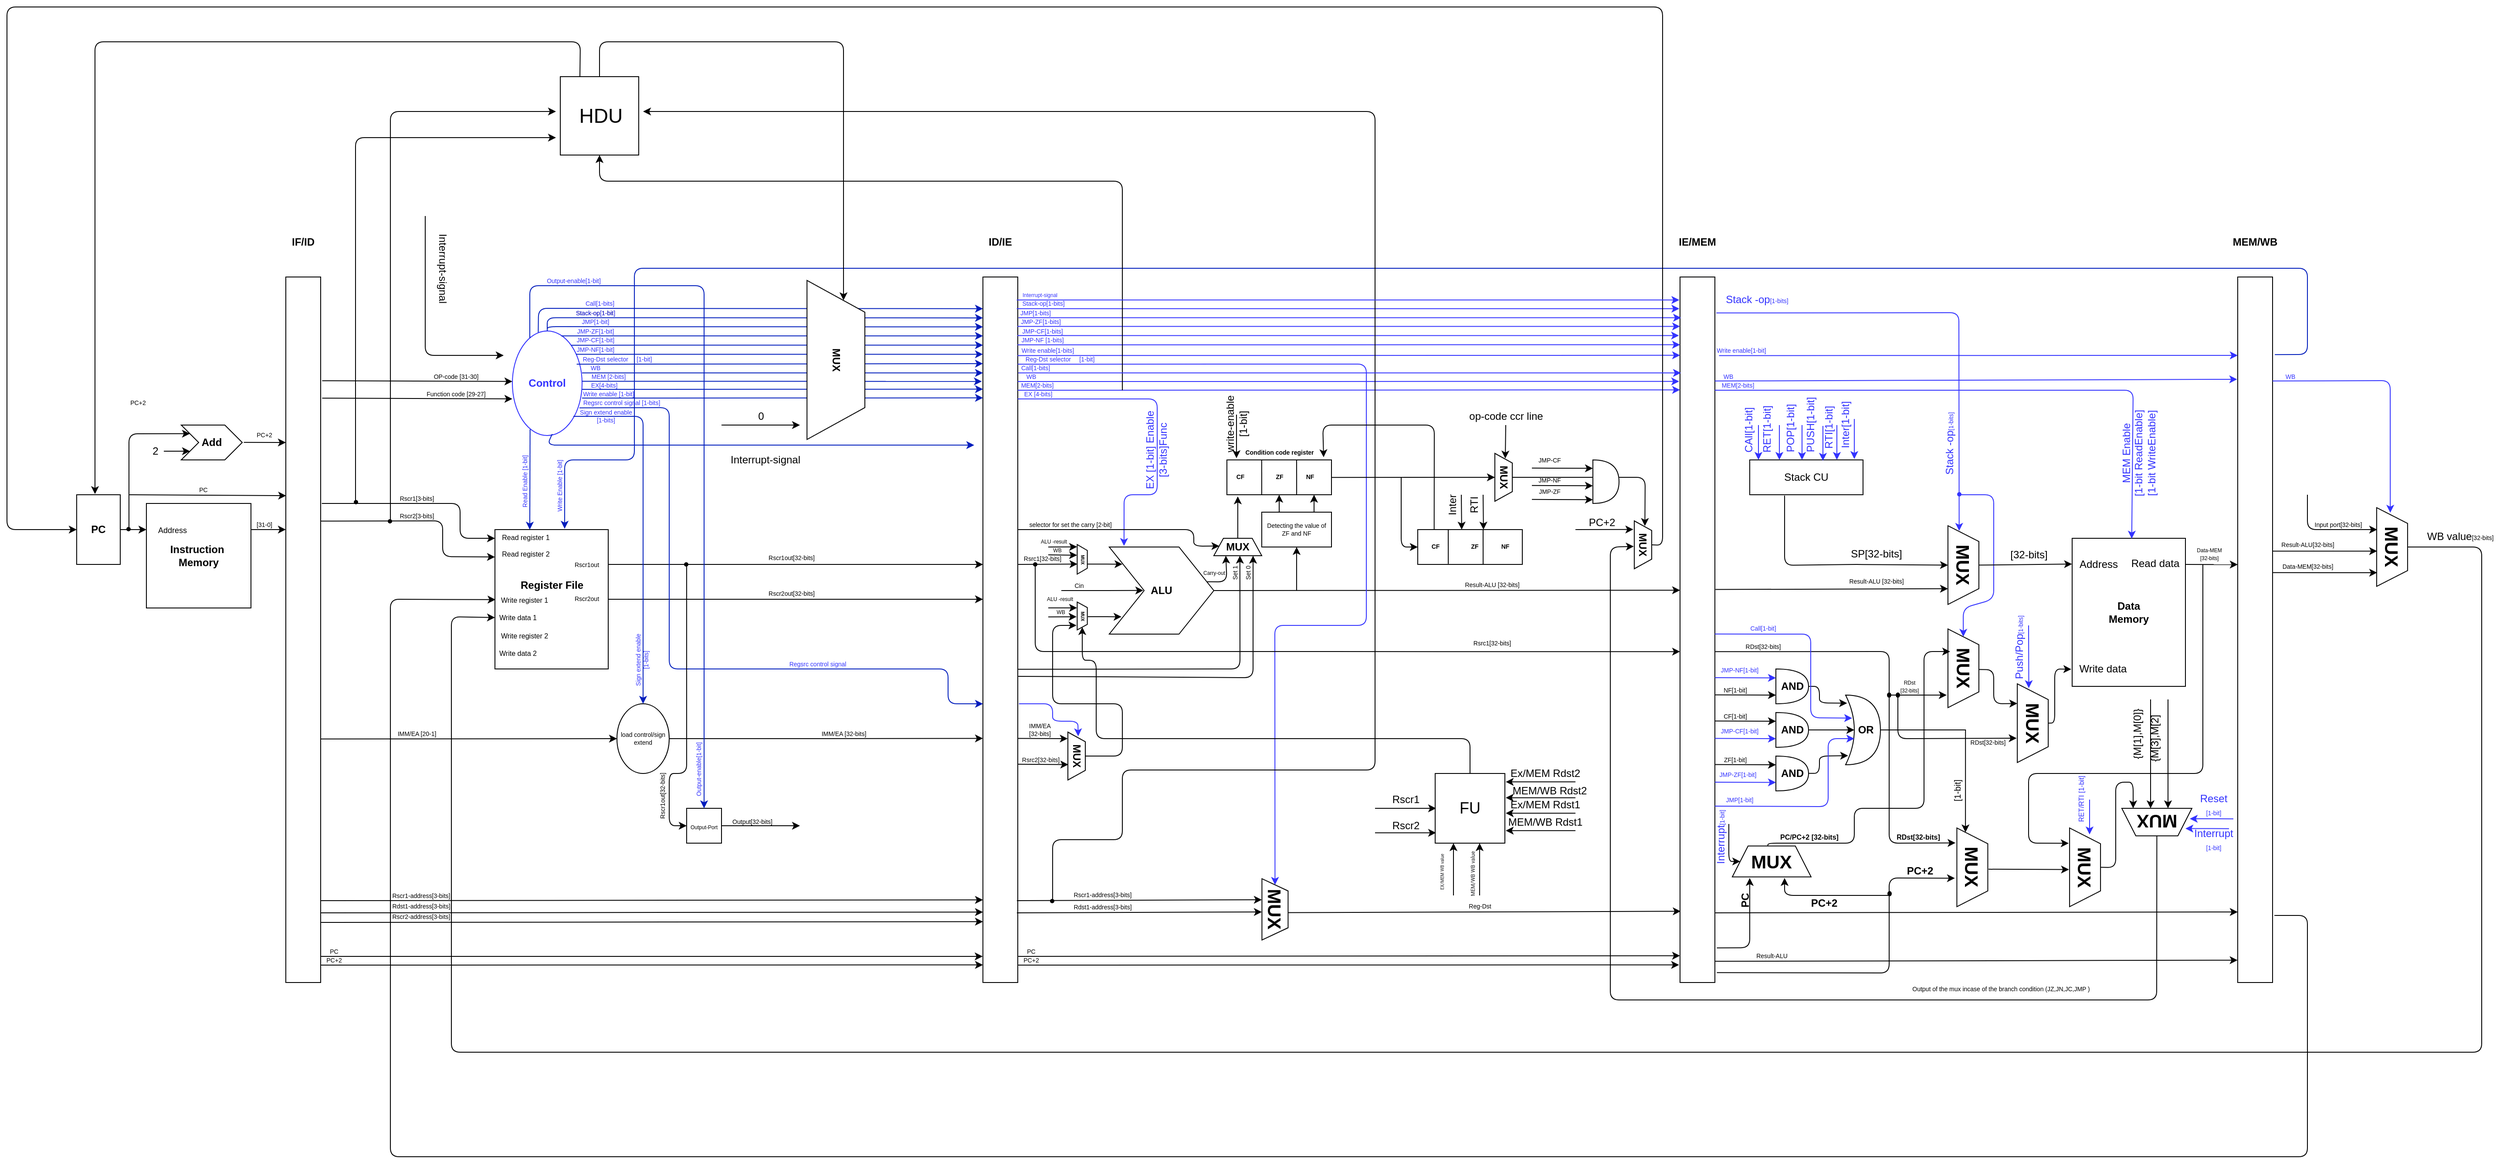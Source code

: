 <mxfile version="13.0.2" type="github">
  <diagram id="1rv1xOvbKvWyrppsMtNo" name="Page-1">
    <mxGraphModel dx="3457" dy="1597" grid="1" gridSize="10" guides="1" tooltips="1" connect="1" arrows="1" fold="1" page="1" pageScale="1" pageWidth="3300" pageHeight="4681" background="#ffffff" math="0" shadow="0">
      <root>
        <mxCell id="0" />
        <mxCell id="1" parent="0" />
        <mxCell id="joF-WAlRbkqWNDi0a5-E-44" value="Call[1-bits]" style="text;html=1;align=center;verticalAlign=middle;resizable=0;points=[];autosize=1;fontSize=7;fontColor=#3333FF;" vertex="1" parent="1">
          <mxGeometry x="975.0" y="1656.41" width="50" height="10" as="geometry" />
        </mxCell>
        <mxCell id="joF-WAlRbkqWNDi0a5-E-45" value="" style="endArrow=classic;html=1;fontSize=7;entryX=0;entryY=0.07;entryDx=0;entryDy=0;entryPerimeter=0;exitX=0.371;exitY=0.014;exitDx=0;exitDy=0;exitPerimeter=0;fillColor=#0050ef;strokeColor=#001DBC;" edge="1" parent="1" source="4u6Bk__YJ9N9gN4nhSER-43">
          <mxGeometry width="50" height="50" relative="1" as="geometry">
            <mxPoint x="880" y="1710" as="sourcePoint" />
            <mxPoint x="1440.0" y="1666.39" as="targetPoint" />
            <Array as="points">
              <mxPoint x="930" y="1666" />
            </Array>
          </mxGeometry>
        </mxCell>
        <mxCell id="joF-WAlRbkqWNDi0a5-E-1" value="" style="rounded=0;whiteSpace=wrap;html=1;" vertex="1" parent="1">
          <mxGeometry x="880" y="1920" width="130" height="160" as="geometry" />
        </mxCell>
        <mxCell id="djSDpx1OMvx2S-5FDEnU-72" value="&lt;b style=&quot;white-space: normal&quot;&gt;Data&lt;br&gt;Memory&lt;/b&gt;" style="rounded=0;whiteSpace=wrap;html=1;" parent="1" vertex="1">
          <mxGeometry x="2690" y="1930" width="130" height="170" as="geometry" />
        </mxCell>
        <mxCell id="4u6Bk__YJ9N9gN4nhSER-208" value="" style="rounded=0;whiteSpace=wrap;html=1;" parent="1" vertex="1">
          <mxGeometry x="1720" y="1840" width="120" height="40" as="geometry" />
        </mxCell>
        <mxCell id="4u6Bk__YJ9N9gN4nhSER-4" value="&lt;b&gt;PC&lt;/b&gt;" style="rounded=0;whiteSpace=wrap;html=1;" parent="1" vertex="1">
          <mxGeometry x="400" y="1880" width="50" height="80" as="geometry" />
        </mxCell>
        <mxCell id="4u6Bk__YJ9N9gN4nhSER-5" value="&lt;b&gt;Instruction&amp;nbsp;&lt;br&gt;Memory&lt;/b&gt;" style="whiteSpace=wrap;html=1;aspect=fixed;" parent="1" vertex="1">
          <mxGeometry x="480" y="1890" width="120" height="120" as="geometry" />
        </mxCell>
        <mxCell id="4u6Bk__YJ9N9gN4nhSER-8" value="" style="endArrow=classic;html=1;entryX=0;entryY=0.25;entryDx=0;entryDy=0;" parent="1" target="4u6Bk__YJ9N9gN4nhSER-5" edge="1">
          <mxGeometry width="50" height="50" relative="1" as="geometry">
            <mxPoint x="450" y="1920" as="sourcePoint" />
            <mxPoint x="500" y="1870" as="targetPoint" />
          </mxGeometry>
        </mxCell>
        <mxCell id="4u6Bk__YJ9N9gN4nhSER-9" value="&lt;font style=&quot;font-size: 9px&quot;&gt;Address&lt;/font&gt;" style="text;html=1;strokeColor=none;fillColor=none;align=center;verticalAlign=middle;whiteSpace=wrap;rounded=0;" parent="1" vertex="1">
          <mxGeometry x="490" y="1912.5" width="40" height="15" as="geometry" />
        </mxCell>
        <mxCell id="4u6Bk__YJ9N9gN4nhSER-11" value="&lt;b&gt;Add&lt;/b&gt;" style="shape=step;perimeter=stepPerimeter;whiteSpace=wrap;html=1;fixedSize=1;" parent="1" vertex="1">
          <mxGeometry x="520" y="1800" width="70" height="40" as="geometry" />
        </mxCell>
        <mxCell id="4u6Bk__YJ9N9gN4nhSER-13" value="2" style="text;html=1;align=center;verticalAlign=middle;resizable=0;points=[];autosize=1;" parent="1" vertex="1">
          <mxGeometry x="480" y="1820" width="20" height="20" as="geometry" />
        </mxCell>
        <mxCell id="4u6Bk__YJ9N9gN4nhSER-14" value="" style="endArrow=classic;html=1;" parent="1" edge="1">
          <mxGeometry width="50" height="50" relative="1" as="geometry">
            <mxPoint x="500" y="1830" as="sourcePoint" />
            <mxPoint x="530" y="1830" as="targetPoint" />
          </mxGeometry>
        </mxCell>
        <mxCell id="4u6Bk__YJ9N9gN4nhSER-16" value="" style="endArrow=classic;html=1;entryX=0.142;entryY=0.248;entryDx=0;entryDy=0;entryPerimeter=0;" parent="1" target="4u6Bk__YJ9N9gN4nhSER-11" edge="1">
          <mxGeometry width="50" height="50" relative="1" as="geometry">
            <mxPoint x="460" y="1920" as="sourcePoint" />
            <mxPoint x="528.82" y="1810.08" as="targetPoint" />
            <Array as="points">
              <mxPoint x="460" y="1810" />
            </Array>
          </mxGeometry>
        </mxCell>
        <mxCell id="4u6Bk__YJ9N9gN4nhSER-18" value="" style="rounded=0;whiteSpace=wrap;html=1;" parent="1" vertex="1">
          <mxGeometry x="640" y="1630" width="40" height="810" as="geometry" />
        </mxCell>
        <mxCell id="4u6Bk__YJ9N9gN4nhSER-19" value="" style="endArrow=classic;html=1;exitX=1.025;exitY=0.497;exitDx=0;exitDy=0;exitPerimeter=0;" parent="1" source="4u6Bk__YJ9N9gN4nhSER-11" edge="1">
          <mxGeometry width="50" height="50" relative="1" as="geometry">
            <mxPoint x="600" y="1820" as="sourcePoint" />
            <mxPoint x="640" y="1820" as="targetPoint" />
          </mxGeometry>
        </mxCell>
        <mxCell id="4u6Bk__YJ9N9gN4nhSER-24" value="&lt;b&gt;IF/ID&lt;/b&gt;" style="text;html=1;strokeColor=none;fillColor=none;align=center;verticalAlign=middle;whiteSpace=wrap;rounded=0;" parent="1" vertex="1">
          <mxGeometry x="640" y="1580" width="40" height="20" as="geometry" />
        </mxCell>
        <mxCell id="4u6Bk__YJ9N9gN4nhSER-30" value="" style="rounded=0;whiteSpace=wrap;html=1;" parent="1" vertex="1">
          <mxGeometry x="1440" y="1630" width="40" height="810" as="geometry" />
        </mxCell>
        <mxCell id="4u6Bk__YJ9N9gN4nhSER-31" value="" style="rounded=0;whiteSpace=wrap;html=1;" parent="1" vertex="1">
          <mxGeometry x="2240" y="1630" width="40" height="810" as="geometry" />
        </mxCell>
        <mxCell id="4u6Bk__YJ9N9gN4nhSER-32" value="" style="rounded=0;whiteSpace=wrap;html=1;" parent="1" vertex="1">
          <mxGeometry x="2880" y="1630" width="40" height="810" as="geometry" />
        </mxCell>
        <mxCell id="4u6Bk__YJ9N9gN4nhSER-38" value="&lt;b&gt;ALU&lt;/b&gt;" style="shape=step;perimeter=stepPerimeter;whiteSpace=wrap;html=1;fixedSize=1;size=40;align=center;" parent="1" vertex="1">
          <mxGeometry x="1585" y="1940" width="120" height="100" as="geometry" />
        </mxCell>
        <mxCell id="4u6Bk__YJ9N9gN4nhSER-43" value="&lt;font style=&quot;font-size: 12px&quot; color=&quot;#3333ff&quot;&gt;&lt;b&gt;Control&lt;/b&gt;&lt;/font&gt;" style="ellipse;whiteSpace=wrap;html=1;fontSize=7;strokeColor=#3333FF;" parent="1" vertex="1">
          <mxGeometry x="900" y="1692" width="80" height="120" as="geometry" />
        </mxCell>
        <mxCell id="4u6Bk__YJ9N9gN4nhSER-44" value="&lt;b&gt;ID/IE&lt;/b&gt;" style="text;html=1;strokeColor=none;fillColor=none;align=center;verticalAlign=middle;whiteSpace=wrap;rounded=0;" parent="1" vertex="1">
          <mxGeometry x="1440" y="1580" width="40" height="20" as="geometry" />
        </mxCell>
        <mxCell id="4u6Bk__YJ9N9gN4nhSER-49" value="PC+2" style="text;html=1;align=center;verticalAlign=middle;resizable=0;points=[];autosize=1;fontSize=7;" parent="1" vertex="1">
          <mxGeometry x="680" y="2410" width="30" height="10" as="geometry" />
        </mxCell>
        <mxCell id="4u6Bk__YJ9N9gN4nhSER-50" value="PC" style="text;html=1;align=center;verticalAlign=middle;resizable=0;points=[];autosize=1;fontSize=7;" parent="1" vertex="1">
          <mxGeometry x="680" y="2400" width="30" height="10" as="geometry" />
        </mxCell>
        <mxCell id="4u6Bk__YJ9N9gN4nhSER-51" value="PC+2" style="text;html=1;align=center;verticalAlign=middle;resizable=0;points=[];autosize=1;fontSize=7;" parent="1" vertex="1">
          <mxGeometry x="1480" y="2410" width="30" height="10" as="geometry" />
        </mxCell>
        <mxCell id="4u6Bk__YJ9N9gN4nhSER-52" value="PC" style="text;html=1;align=center;verticalAlign=middle;resizable=0;points=[];autosize=1;fontSize=7;" parent="1" vertex="1">
          <mxGeometry x="1480" y="2400" width="30" height="10" as="geometry" />
        </mxCell>
        <mxCell id="4u6Bk__YJ9N9gN4nhSER-59" value="EX[4-bits]" style="text;html=1;align=center;verticalAlign=middle;resizable=0;points=[];autosize=1;fontSize=7;fontColor=#3333FF;" parent="1" vertex="1">
          <mxGeometry x="980" y="1750" width="50" height="10" as="geometry" />
        </mxCell>
        <mxCell id="4u6Bk__YJ9N9gN4nhSER-60" value="&lt;b&gt;IE/MEM&lt;/b&gt;" style="text;html=1;strokeColor=none;fillColor=none;align=center;verticalAlign=middle;whiteSpace=wrap;rounded=0;" parent="1" vertex="1">
          <mxGeometry x="2240" y="1580" width="40" height="20" as="geometry" />
        </mxCell>
        <mxCell id="4u6Bk__YJ9N9gN4nhSER-61" value="&lt;b&gt;MEM/WB&lt;/b&gt;" style="text;html=1;strokeColor=none;fillColor=none;align=center;verticalAlign=middle;whiteSpace=wrap;rounded=0;" parent="1" vertex="1">
          <mxGeometry x="2880" y="1580" width="40" height="20" as="geometry" />
        </mxCell>
        <mxCell id="4u6Bk__YJ9N9gN4nhSER-62" value="MEM [2-bits]" style="text;html=1;align=center;verticalAlign=middle;resizable=0;points=[];autosize=1;fontSize=7;fontColor=#3333FF;" parent="1" vertex="1">
          <mxGeometry x="980" y="1740" width="60" height="10" as="geometry" />
        </mxCell>
        <mxCell id="4u6Bk__YJ9N9gN4nhSER-63" value="WB" style="text;html=1;align=center;verticalAlign=middle;resizable=0;points=[];autosize=1;fontSize=7;fontColor=#3333FF;" parent="1" vertex="1">
          <mxGeometry x="980" y="1730" width="30" height="10" as="geometry" />
        </mxCell>
        <mxCell id="4u6Bk__YJ9N9gN4nhSER-71" value="WB" style="text;html=1;align=center;verticalAlign=middle;resizable=0;points=[];autosize=1;fontSize=7;fontColor=#3333FF;" parent="1" vertex="1">
          <mxGeometry x="1480" y="1740" width="30" height="10" as="geometry" />
        </mxCell>
        <mxCell id="4u6Bk__YJ9N9gN4nhSER-72" value="MEM[2-bits]" style="text;html=1;align=center;verticalAlign=middle;resizable=0;points=[];autosize=1;fontSize=7;fontColor=#3333FF;" parent="1" vertex="1">
          <mxGeometry x="1472" y="1750" width="60" height="10" as="geometry" />
        </mxCell>
        <mxCell id="4u6Bk__YJ9N9gN4nhSER-74" value="WB" style="text;html=1;align=center;verticalAlign=middle;resizable=0;points=[];autosize=1;fontSize=7;fontColor=#3333FF;" parent="1" vertex="1">
          <mxGeometry x="2280" y="1740" width="30" height="10" as="geometry" />
        </mxCell>
        <mxCell id="4u6Bk__YJ9N9gN4nhSER-77" value="OP-code [31-30]" style="text;html=1;align=center;verticalAlign=middle;resizable=0;points=[];autosize=1;fontSize=7;" parent="1" vertex="1">
          <mxGeometry x="800" y="1740" width="70" height="10" as="geometry" />
        </mxCell>
        <mxCell id="4u6Bk__YJ9N9gN4nhSER-92" value="" style="endArrow=classic;html=1;fontSize=7;exitX=0.999;exitY=0.481;exitDx=0;exitDy=0;exitPerimeter=0;entryX=-0.032;entryY=0.148;entryDx=0;entryDy=0;entryPerimeter=0;fillColor=#0050ef;strokeColor=#001DBC;" parent="1" source="4u6Bk__YJ9N9gN4nhSER-43" target="4u6Bk__YJ9N9gN4nhSER-30" edge="1">
          <mxGeometry width="50" height="50" relative="1" as="geometry">
            <mxPoint x="862" y="1750" as="sourcePoint" />
            <mxPoint x="1430" y="1750" as="targetPoint" />
          </mxGeometry>
        </mxCell>
        <mxCell id="4u6Bk__YJ9N9gN4nhSER-93" value="" style="endArrow=classic;html=1;fontSize=7;entryX=0;entryY=0.159;entryDx=0;entryDy=0;entryPerimeter=0;fillColor=#0050ef;strokeColor=#001DBC;" parent="1" target="4u6Bk__YJ9N9gN4nhSER-30" edge="1">
          <mxGeometry width="50" height="50" relative="1" as="geometry">
            <mxPoint x="980" y="1759" as="sourcePoint" />
            <mxPoint x="1430" y="1759" as="targetPoint" />
          </mxGeometry>
        </mxCell>
        <mxCell id="4u6Bk__YJ9N9gN4nhSER-94" value="" style="endArrow=classic;html=1;fontSize=7;entryX=0;entryY=0.136;entryDx=0;entryDy=0;entryPerimeter=0;exitX=1;exitY=0.401;exitDx=0;exitDy=0;exitPerimeter=0;fillColor=#0050ef;strokeColor=#001DBC;" parent="1" source="4u6Bk__YJ9N9gN4nhSER-43" target="4u6Bk__YJ9N9gN4nhSER-30" edge="1">
          <mxGeometry width="50" height="50" relative="1" as="geometry">
            <mxPoint x="1010" y="1740" as="sourcePoint" />
            <mxPoint x="1430" y="1740" as="targetPoint" />
          </mxGeometry>
        </mxCell>
        <mxCell id="4u6Bk__YJ9N9gN4nhSER-96" value="" style="endArrow=classic;html=1;fontSize=7;exitX=1.043;exitY=0.147;exitDx=0;exitDy=0;entryX=0;entryY=0.483;entryDx=0;entryDy=0;entryPerimeter=0;exitPerimeter=0;" parent="1" source="4u6Bk__YJ9N9gN4nhSER-18" target="4u6Bk__YJ9N9gN4nhSER-43" edge="1">
          <mxGeometry width="50" height="50" relative="1" as="geometry">
            <mxPoint x="720" y="1780" as="sourcePoint" />
            <mxPoint x="770" y="1730" as="targetPoint" />
          </mxGeometry>
        </mxCell>
        <mxCell id="4u6Bk__YJ9N9gN4nhSER-97" value="" style="endArrow=classic;html=1;fontSize=7;entryX=-0.008;entryY=0.963;entryDx=0;entryDy=0;entryPerimeter=0;" parent="1" target="4u6Bk__YJ9N9gN4nhSER-30" edge="1">
          <mxGeometry width="50" height="50" relative="1" as="geometry">
            <mxPoint x="680" y="2410" as="sourcePoint" />
            <mxPoint x="1430" y="2410" as="targetPoint" />
          </mxGeometry>
        </mxCell>
        <mxCell id="4u6Bk__YJ9N9gN4nhSER-98" value="" style="endArrow=classic;html=1;fontSize=7;entryX=0;entryY=0.975;entryDx=0;entryDy=0;entryPerimeter=0;" parent="1" target="4u6Bk__YJ9N9gN4nhSER-30" edge="1">
          <mxGeometry width="50" height="50" relative="1" as="geometry">
            <mxPoint x="680" y="2420" as="sourcePoint" />
            <mxPoint x="1430" y="2420" as="targetPoint" />
          </mxGeometry>
        </mxCell>
        <mxCell id="4u6Bk__YJ9N9gN4nhSER-101" value="" style="endArrow=classic;html=1;fontSize=7;entryX=0;entryY=0.962;entryDx=0;entryDy=0;entryPerimeter=0;" parent="1" target="4u6Bk__YJ9N9gN4nhSER-31" edge="1">
          <mxGeometry width="50" height="50" relative="1" as="geometry">
            <mxPoint x="1480" y="2410" as="sourcePoint" />
            <mxPoint x="2230" y="2409" as="targetPoint" />
          </mxGeometry>
        </mxCell>
        <mxCell id="4u6Bk__YJ9N9gN4nhSER-102" value="" style="endArrow=classic;html=1;fontSize=7;entryX=-0.028;entryY=0.975;entryDx=0;entryDy=0;entryPerimeter=0;" parent="1" target="4u6Bk__YJ9N9gN4nhSER-31" edge="1">
          <mxGeometry width="50" height="50" relative="1" as="geometry">
            <mxPoint x="1480" y="2420" as="sourcePoint" />
            <mxPoint x="2230" y="2420" as="targetPoint" />
          </mxGeometry>
        </mxCell>
        <mxCell id="4u6Bk__YJ9N9gN4nhSER-103" value="" style="endArrow=classic;html=1;fontSize=7;entryX=-0.025;entryY=0.148;entryDx=0;entryDy=0;entryPerimeter=0;strokeColor=#3333FF;" parent="1" target="4u6Bk__YJ9N9gN4nhSER-31" edge="1">
          <mxGeometry width="50" height="50" relative="1" as="geometry">
            <mxPoint x="1480" y="1750.0" as="sourcePoint" />
            <mxPoint x="2234" y="1750" as="targetPoint" />
          </mxGeometry>
        </mxCell>
        <mxCell id="4u6Bk__YJ9N9gN4nhSER-104" value="" style="endArrow=classic;html=1;fontSize=7;entryX=0;entryY=0.16;entryDx=0;entryDy=0;entryPerimeter=0;strokeColor=#3333FF;" parent="1" target="4u6Bk__YJ9N9gN4nhSER-31" edge="1">
          <mxGeometry width="50" height="50" relative="1" as="geometry">
            <mxPoint x="1480" y="1760" as="sourcePoint" />
            <mxPoint x="2230" y="1760" as="targetPoint" />
          </mxGeometry>
        </mxCell>
        <mxCell id="4u6Bk__YJ9N9gN4nhSER-106" value="" style="endArrow=classic;html=1;fontSize=7;entryX=0.141;entryY=-0.012;entryDx=0;entryDy=0;entryPerimeter=0;strokeColor=#3333FF;" parent="1" target="4u6Bk__YJ9N9gN4nhSER-38" edge="1">
          <mxGeometry width="50" height="50" relative="1" as="geometry">
            <mxPoint x="1480" y="1770" as="sourcePoint" />
            <mxPoint x="1590" y="1930" as="targetPoint" />
            <Array as="points">
              <mxPoint x="1640" y="1770" />
              <mxPoint x="1640" y="1880" />
              <mxPoint x="1602" y="1880" />
            </Array>
          </mxGeometry>
        </mxCell>
        <mxCell id="4u6Bk__YJ9N9gN4nhSER-107" value="EX [4-bits]" style="text;html=1;align=center;verticalAlign=middle;resizable=0;points=[];autosize=1;fontSize=7;fontColor=#3333FF;" parent="1" vertex="1">
          <mxGeometry x="1477.84" y="1760" width="50" height="10" as="geometry" />
        </mxCell>
        <mxCell id="4u6Bk__YJ9N9gN4nhSER-109" value="" style="endArrow=classic;html=1;fontSize=7;entryX=-0.015;entryY=0.145;entryDx=0;entryDy=0;entryPerimeter=0;fontColor=#3333FF;strokeColor=#3333FF;" parent="1" target="4u6Bk__YJ9N9gN4nhSER-32" edge="1">
          <mxGeometry width="50" height="50" relative="1" as="geometry">
            <mxPoint x="2280" y="1749.43" as="sourcePoint" />
            <mxPoint x="2870" y="1748" as="targetPoint" />
          </mxGeometry>
        </mxCell>
        <mxCell id="4u6Bk__YJ9N9gN4nhSER-111" value="" style="endArrow=classic;html=1;fontSize=7;entryX=0.526;entryY=0.002;entryDx=0;entryDy=0;entryPerimeter=0;fontColor=#3333FF;strokeColor=#3333FF;" parent="1" target="djSDpx1OMvx2S-5FDEnU-72" edge="1">
          <mxGeometry width="50" height="50" relative="1" as="geometry">
            <mxPoint x="2280" y="1760.0" as="sourcePoint" />
            <mxPoint x="2690" y="1920" as="targetPoint" />
            <Array as="points">
              <mxPoint x="2760" y="1760" />
            </Array>
          </mxGeometry>
        </mxCell>
        <mxCell id="4u6Bk__YJ9N9gN4nhSER-112" value="MEM[2-bits]" style="text;html=1;align=center;verticalAlign=middle;resizable=0;points=[];autosize=1;fontSize=7;fontColor=#3333FF;" parent="1" vertex="1">
          <mxGeometry x="2276" y="1750" width="60" height="10" as="geometry" />
        </mxCell>
        <mxCell id="4u6Bk__YJ9N9gN4nhSER-113" value="" style="endArrow=classic;html=1;fontSize=7;entryX=0.065;entryY=0.56;entryDx=0;entryDy=0;entryPerimeter=0;strokeColor=#3333FF;" parent="1" target="4u6Bk__YJ9N9gN4nhSER-241" edge="1">
          <mxGeometry width="50" height="50" relative="1" as="geometry">
            <mxPoint x="2920" y="1749.43" as="sourcePoint" />
            <mxPoint x="3040" y="1890" as="targetPoint" />
            <Array as="points">
              <mxPoint x="3055" y="1749" />
            </Array>
          </mxGeometry>
        </mxCell>
        <mxCell id="4u6Bk__YJ9N9gN4nhSER-114" value="WB" style="text;html=1;align=center;verticalAlign=middle;resizable=0;points=[];autosize=1;fontSize=7;fontColor=#3333FF;" parent="1" vertex="1">
          <mxGeometry x="2925" y="1740" width="30" height="10" as="geometry" />
        </mxCell>
        <mxCell id="4u6Bk__YJ9N9gN4nhSER-116" value="&lt;b&gt;&lt;font style=&quot;font-size: 12px&quot;&gt;AND&lt;/font&gt;&lt;/b&gt;" style="shape=or;whiteSpace=wrap;html=1;fontSize=7;" parent="1" vertex="1">
          <mxGeometry x="2350" y="2080" width="37.5" height="40" as="geometry" />
        </mxCell>
        <mxCell id="4u6Bk__YJ9N9gN4nhSER-117" value="" style="endArrow=classic;html=1;fontSize=7;exitX=1;exitY=0.25;exitDx=0;exitDy=0;entryX=0;entryY=0.358;entryDx=0;entryDy=0;entryPerimeter=0;" parent="1" source="4u6Bk__YJ9N9gN4nhSER-5" target="4u6Bk__YJ9N9gN4nhSER-18" edge="1">
          <mxGeometry width="50" height="50" relative="1" as="geometry">
            <mxPoint x="610" y="1920" as="sourcePoint" />
            <mxPoint x="630" y="1920" as="targetPoint" />
          </mxGeometry>
        </mxCell>
        <mxCell id="4u6Bk__YJ9N9gN4nhSER-132" value="Input port[32-bits]" style="text;html=1;align=center;verticalAlign=middle;resizable=0;points=[];autosize=1;fontSize=7;" parent="1" vertex="1">
          <mxGeometry x="2960" y="1910" width="70" height="10" as="geometry" />
        </mxCell>
        <mxCell id="4u6Bk__YJ9N9gN4nhSER-133" value="" style="endArrow=classic;html=1;fontSize=7;entryX=0.279;entryY=0.985;entryDx=0;entryDy=0;entryPerimeter=0;" parent="1" target="4u6Bk__YJ9N9gN4nhSER-241" edge="1">
          <mxGeometry width="50" height="50" relative="1" as="geometry">
            <mxPoint x="2960" y="1880" as="sourcePoint" />
            <mxPoint x="3020" y="1920" as="targetPoint" />
            <Array as="points">
              <mxPoint x="2960" y="1920" />
            </Array>
          </mxGeometry>
        </mxCell>
        <mxCell id="4u6Bk__YJ9N9gN4nhSER-134" value="&lt;b&gt;&lt;font style=&quot;font-size: 12px&quot;&gt;AND&lt;/font&gt;&lt;/b&gt;" style="shape=or;whiteSpace=wrap;html=1;fontSize=7;" parent="1" vertex="1">
          <mxGeometry x="2350" y="2130" width="37.5" height="40" as="geometry" />
        </mxCell>
        <mxCell id="4u6Bk__YJ9N9gN4nhSER-135" value="&lt;b&gt;&lt;font style=&quot;font-size: 12px&quot;&gt;AND&lt;/font&gt;&lt;/b&gt;" style="shape=or;whiteSpace=wrap;html=1;fontSize=7;" parent="1" vertex="1">
          <mxGeometry x="2350" y="2180" width="37.5" height="40" as="geometry" />
        </mxCell>
        <mxCell id="4u6Bk__YJ9N9gN4nhSER-187" style="edgeStyle=orthogonalEdgeStyle;rounded=0;orthogonalLoop=1;jettySize=auto;html=1;fontSize=7;entryX=0;entryY=0.75;entryDx=0;entryDy=0;" parent="1" source="4u6Bk__YJ9N9gN4nhSER-136" target="4u6Bk__YJ9N9gN4nhSER-186" edge="1">
          <mxGeometry relative="1" as="geometry">
            <mxPoint x="2560" y="2150" as="targetPoint" />
          </mxGeometry>
        </mxCell>
        <mxCell id="4u6Bk__YJ9N9gN4nhSER-136" value="&lt;b&gt;&lt;font style=&quot;font-size: 12px&quot;&gt;&amp;nbsp; OR&lt;/font&gt;&lt;/b&gt;" style="shape=xor;whiteSpace=wrap;html=1;fontSize=7;" parent="1" vertex="1">
          <mxGeometry x="2430" y="2110" width="40" height="80" as="geometry" />
        </mxCell>
        <mxCell id="4u6Bk__YJ9N9gN4nhSER-137" value="" style="endArrow=classic;html=1;fontSize=7;entryX=0.043;entryY=0.116;entryDx=0;entryDy=0;entryPerimeter=0;exitX=1;exitY=0.5;exitDx=0;exitDy=0;exitPerimeter=0;" parent="1" source="4u6Bk__YJ9N9gN4nhSER-116" target="4u6Bk__YJ9N9gN4nhSER-136" edge="1">
          <mxGeometry width="50" height="50" relative="1" as="geometry">
            <mxPoint x="2390" y="2100" as="sourcePoint" />
            <mxPoint x="2430" y="2080" as="targetPoint" />
            <Array as="points">
              <mxPoint x="2400" y="2100" />
              <mxPoint x="2400" y="2119" />
            </Array>
          </mxGeometry>
        </mxCell>
        <mxCell id="4u6Bk__YJ9N9gN4nhSER-138" value="" style="endArrow=classic;html=1;fontSize=7;exitX=1;exitY=0.5;exitDx=0;exitDy=0;exitPerimeter=0;entryX=0.25;entryY=0.5;entryDx=0;entryDy=0;entryPerimeter=0;" parent="1" source="4u6Bk__YJ9N9gN4nhSER-134" target="4u6Bk__YJ9N9gN4nhSER-136" edge="1">
          <mxGeometry width="50" height="50" relative="1" as="geometry">
            <mxPoint x="2380" y="2180" as="sourcePoint" />
            <mxPoint x="2430" y="2130" as="targetPoint" />
          </mxGeometry>
        </mxCell>
        <mxCell id="4u6Bk__YJ9N9gN4nhSER-139" value="" style="endArrow=classic;html=1;fontSize=7;exitX=1;exitY=0.5;exitDx=0;exitDy=0;exitPerimeter=0;entryX=0.072;entryY=0.869;entryDx=0;entryDy=0;entryPerimeter=0;" parent="1" target="4u6Bk__YJ9N9gN4nhSER-136" edge="1">
          <mxGeometry width="50" height="50" relative="1" as="geometry">
            <mxPoint x="2387.5" y="2199.86" as="sourcePoint" />
            <mxPoint x="2440" y="2199.86" as="targetPoint" />
            <Array as="points">
              <mxPoint x="2400" y="2200" />
              <mxPoint x="2400" y="2180" />
            </Array>
          </mxGeometry>
        </mxCell>
        <mxCell id="4u6Bk__YJ9N9gN4nhSER-150" value="" style="endArrow=classic;html=1;fontSize=7;exitX=1.003;exitY=0.691;exitDx=0;exitDy=0;exitPerimeter=0;entryX=0;entryY=0.25;entryDx=0;entryDy=0;entryPerimeter=0;" parent="1" source="4u6Bk__YJ9N9gN4nhSER-31" target="4u6Bk__YJ9N9gN4nhSER-135" edge="1">
          <mxGeometry width="50" height="50" relative="1" as="geometry">
            <mxPoint x="2310" y="2190" as="sourcePoint" />
            <mxPoint x="2360" y="2180" as="targetPoint" />
          </mxGeometry>
        </mxCell>
        <mxCell id="4u6Bk__YJ9N9gN4nhSER-152" value="ZF[1-bit]" style="text;html=1;align=center;verticalAlign=middle;resizable=0;points=[];autosize=1;fontSize=7;" parent="1" vertex="1">
          <mxGeometry x="2283" y="2180" width="40" height="10" as="geometry" />
        </mxCell>
        <mxCell id="4u6Bk__YJ9N9gN4nhSER-153" value="CF[1-bit]" style="text;html=1;align=center;verticalAlign=middle;resizable=0;points=[];autosize=1;fontSize=7;" parent="1" vertex="1">
          <mxGeometry x="2283" y="2130" width="40" height="10" as="geometry" />
        </mxCell>
        <mxCell id="4u6Bk__YJ9N9gN4nhSER-154" value="" style="endArrow=classic;html=1;fontSize=7;exitX=1.003;exitY=0.691;exitDx=0;exitDy=0;exitPerimeter=0;entryX=0;entryY=0.25;entryDx=0;entryDy=0;entryPerimeter=0;" parent="1" target="4u6Bk__YJ9N9gN4nhSER-134" edge="1">
          <mxGeometry width="50" height="50" relative="1" as="geometry">
            <mxPoint x="2280.18" y="2139.71" as="sourcePoint" />
            <mxPoint x="2320.06" y="2140" as="targetPoint" />
          </mxGeometry>
        </mxCell>
        <mxCell id="4u6Bk__YJ9N9gN4nhSER-155" value="" style="endArrow=classic;html=1;fontSize=7;exitX=1.003;exitY=0.691;exitDx=0;exitDy=0;exitPerimeter=0;entryX=0;entryY=0.75;entryDx=0;entryDy=0;entryPerimeter=0;" parent="1" target="4u6Bk__YJ9N9gN4nhSER-116" edge="1">
          <mxGeometry width="50" height="50" relative="1" as="geometry">
            <mxPoint x="2280" y="2109.71" as="sourcePoint" />
            <mxPoint x="2319.88" y="2110" as="targetPoint" />
          </mxGeometry>
        </mxCell>
        <mxCell id="4u6Bk__YJ9N9gN4nhSER-156" value="NF[1-bit]" style="text;html=1;align=center;verticalAlign=middle;resizable=0;points=[];autosize=1;fontSize=7;" parent="1" vertex="1">
          <mxGeometry x="2283.0" y="2100" width="40" height="10" as="geometry" />
        </mxCell>
        <mxCell id="4u6Bk__YJ9N9gN4nhSER-186" value="&lt;b&gt;&lt;font style=&quot;font-size: 21px&quot;&gt;MUX&lt;/font&gt;&lt;/b&gt;" style="shape=trapezoid;perimeter=trapezoidPerimeter;whiteSpace=wrap;html=1;rotation=90;" parent="1" vertex="1">
          <mxGeometry x="2530.25" y="2290" width="90.41" height="35.5" as="geometry" />
        </mxCell>
        <mxCell id="4u6Bk__YJ9N9gN4nhSER-193" value="" style="endArrow=classic;html=1;fontSize=7;exitX=1;exitY=0.346;exitDx=0;exitDy=0;exitPerimeter=0;entryX=0;entryY=0.242;entryDx=0;entryDy=0;entryPerimeter=0;" parent="1" source="4u6Bk__YJ9N9gN4nhSER-18" edge="1">
          <mxGeometry width="50" height="50" relative="1" as="geometry">
            <mxPoint x="720" y="1910" as="sourcePoint" />
            <mxPoint x="880" y="1951.46" as="targetPoint" />
            <Array as="points">
              <mxPoint x="820" y="1910" />
              <mxPoint x="820" y="1951" />
            </Array>
          </mxGeometry>
        </mxCell>
        <mxCell id="4u6Bk__YJ9N9gN4nhSER-194" value="&lt;b&gt;&lt;font style=&quot;font-size: 8px&quot;&gt;RDst[32-bits]&lt;/font&gt;&lt;/b&gt;" style="text;html=1;align=center;verticalAlign=middle;resizable=0;points=[];autosize=1;fontSize=7;" parent="1" vertex="1">
          <mxGeometry x="2477.5" y="2268.25" width="70" height="10" as="geometry" />
        </mxCell>
        <mxCell id="4u6Bk__YJ9N9gN4nhSER-197" value="" style="endArrow=classic;html=1;fontSize=7;exitX=1;exitY=0.346;exitDx=0;exitDy=0;exitPerimeter=0;entryX=0;entryY=0.6;entryDx=0;entryDy=0;entryPerimeter=0;" parent="1" target="4u6Bk__YJ9N9gN4nhSER-283" edge="1">
          <mxGeometry width="50" height="50" relative="1" as="geometry">
            <mxPoint x="681.33" y="1889.94" as="sourcePoint" />
            <mxPoint x="870" y="1930" as="targetPoint" />
            <Array as="points">
              <mxPoint x="840" y="1890" />
              <mxPoint x="840" y="1930" />
            </Array>
          </mxGeometry>
        </mxCell>
        <mxCell id="4u6Bk__YJ9N9gN4nhSER-198" value="" style="endArrow=classic;startArrow=none;html=1;fontSize=7;startFill=0;exitX=0.5;exitY=0;exitDx=0;exitDy=0;entryX=0.533;entryY=1.027;entryDx=0;entryDy=0;entryPerimeter=0;" parent="1" source="T4Knhte3SUwD-FYIo6XV-39" target="T4Knhte3SUwD-FYIo6XV-148" edge="1">
          <mxGeometry width="50" height="50" relative="1" as="geometry">
            <mxPoint x="2800" y="2320" as="sourcePoint" />
            <mxPoint x="2180" y="1940" as="targetPoint" />
            <Array as="points">
              <mxPoint x="2787" y="2460" />
              <mxPoint x="2160" y="2460" />
              <mxPoint x="2160" y="1940" />
            </Array>
          </mxGeometry>
        </mxCell>
        <mxCell id="4u6Bk__YJ9N9gN4nhSER-202" value="&lt;b&gt;&lt;font style=&quot;font-size: 12px&quot;&gt;PC+2&lt;/font&gt;&lt;/b&gt;" style="text;html=1;align=center;verticalAlign=middle;resizable=0;points=[];autosize=1;fontSize=7;" parent="1" vertex="1">
          <mxGeometry x="2490" y="2307.25" width="50" height="10" as="geometry" />
        </mxCell>
        <mxCell id="4u6Bk__YJ9N9gN4nhSER-203" value="" style="endArrow=classic;html=1;fontSize=7;entryX=0.008;entryY=0.31;entryDx=0;entryDy=0;entryPerimeter=0;" parent="1" target="4u6Bk__YJ9N9gN4nhSER-18" edge="1">
          <mxGeometry width="50" height="50" relative="1" as="geometry">
            <mxPoint x="460" y="1880" as="sourcePoint" />
            <mxPoint x="870" y="1850" as="targetPoint" />
          </mxGeometry>
        </mxCell>
        <mxCell id="4u6Bk__YJ9N9gN4nhSER-204" value="PC" style="text;html=1;align=center;verticalAlign=middle;resizable=0;points=[];autosize=1;fontSize=7;" parent="1" vertex="1">
          <mxGeometry x="530" y="1870" width="30" height="10" as="geometry" />
        </mxCell>
        <mxCell id="4u6Bk__YJ9N9gN4nhSER-205" value="PC+2" style="text;html=1;align=center;verticalAlign=middle;resizable=0;points=[];autosize=1;fontSize=7;" parent="1" vertex="1">
          <mxGeometry x="600" y="1807" width="30" height="10" as="geometry" />
        </mxCell>
        <mxCell id="4u6Bk__YJ9N9gN4nhSER-207" value="PC+2" style="text;html=1;align=center;verticalAlign=middle;resizable=0;points=[];autosize=1;fontSize=7;" parent="1" vertex="1">
          <mxGeometry x="455" y="1770" width="30" height="10" as="geometry" />
        </mxCell>
        <mxCell id="4u6Bk__YJ9N9gN4nhSER-210" value="" style="endArrow=none;html=1;fontSize=7;entryX=0.333;entryY=0.002;entryDx=0;entryDy=0;entryPerimeter=0;" parent="1" edge="1">
          <mxGeometry width="50" height="50" relative="1" as="geometry">
            <mxPoint x="1800.04" y="1879.92" as="sourcePoint" />
            <mxPoint x="1800" y="1840" as="targetPoint" />
          </mxGeometry>
        </mxCell>
        <mxCell id="4u6Bk__YJ9N9gN4nhSER-211" value="&lt;b&gt; Condition code register&lt;/b&gt;" style="text;html=1;align=center;verticalAlign=middle;resizable=0;points=[];autosize=1;fontSize=7;" parent="1" vertex="1">
          <mxGeometry x="1730" y="1827" width="100" height="10" as="geometry" />
        </mxCell>
        <mxCell id="4u6Bk__YJ9N9gN4nhSER-212" value="&lt;b&gt;CF&lt;/b&gt;" style="text;html=1;align=center;verticalAlign=middle;resizable=0;points=[];autosize=1;fontSize=7;" parent="1" vertex="1">
          <mxGeometry x="1720" y="1855" width="30" height="10" as="geometry" />
        </mxCell>
        <mxCell id="4u6Bk__YJ9N9gN4nhSER-215" value="&lt;b&gt;ZF&lt;/b&gt;" style="text;html=1;align=center;verticalAlign=middle;resizable=0;points=[];autosize=1;fontSize=7;" parent="1" vertex="1">
          <mxGeometry x="1770" y="1855" width="20" height="10" as="geometry" />
        </mxCell>
        <mxCell id="4u6Bk__YJ9N9gN4nhSER-216" value="&lt;b&gt;NF&lt;/b&gt;" style="text;html=1;align=center;verticalAlign=middle;resizable=0;points=[];autosize=1;fontSize=7;" parent="1" vertex="1">
          <mxGeometry x="1800" y="1855" width="30" height="10" as="geometry" />
        </mxCell>
        <mxCell id="4u6Bk__YJ9N9gN4nhSER-218" value="" style="endArrow=classic;html=1;fontSize=7;exitX=1;exitY=0.5;exitDx=0;exitDy=0;entryX=0;entryY=0.444;entryDx=0;entryDy=0;entryPerimeter=0;" parent="1" source="4u6Bk__YJ9N9gN4nhSER-38" target="4u6Bk__YJ9N9gN4nhSER-31" edge="1">
          <mxGeometry width="50" height="50" relative="1" as="geometry">
            <mxPoint x="1690" y="2020" as="sourcePoint" />
            <mxPoint x="2220" y="1990" as="targetPoint" />
            <Array as="points">
              <mxPoint x="1719" y="1990" />
            </Array>
          </mxGeometry>
        </mxCell>
        <mxCell id="4u6Bk__YJ9N9gN4nhSER-235" style="edgeStyle=orthogonalEdgeStyle;rounded=0;orthogonalLoop=1;jettySize=auto;html=1;fontSize=7;entryX=0.104;entryY=1.046;entryDx=0;entryDy=0;entryPerimeter=0;" parent="1" source="4u6Bk__YJ9N9gN4nhSER-220" target="4u6Bk__YJ9N9gN4nhSER-208" edge="1">
          <mxGeometry relative="1" as="geometry">
            <mxPoint x="1732.5" y="1890" as="targetPoint" />
          </mxGeometry>
        </mxCell>
        <mxCell id="4u6Bk__YJ9N9gN4nhSER-220" value="&lt;b&gt;&lt;font style=&quot;font-size: 12px&quot;&gt;MUX&lt;/font&gt;&lt;/b&gt;" style="shape=trapezoid;perimeter=trapezoidPerimeter;whiteSpace=wrap;html=1;rotation=0;" parent="1" vertex="1">
          <mxGeometry x="1705" y="1930" width="55" height="20" as="geometry" />
        </mxCell>
        <mxCell id="4u6Bk__YJ9N9gN4nhSER-221" value="" style="endArrow=classic;html=1;fontSize=7;entryX=0.25;entryY=1;entryDx=0;entryDy=0;exitX=0.937;exitY=0.399;exitDx=0;exitDy=0;exitPerimeter=0;" parent="1" source="4u6Bk__YJ9N9gN4nhSER-38" target="4u6Bk__YJ9N9gN4nhSER-220" edge="1">
          <mxGeometry width="50" height="50" relative="1" as="geometry">
            <mxPoint x="1670" y="1980" as="sourcePoint" />
            <mxPoint x="1741.04" y="1959.44" as="targetPoint" />
            <Array as="points">
              <mxPoint x="1720" y="1980" />
            </Array>
          </mxGeometry>
        </mxCell>
        <mxCell id="4u6Bk__YJ9N9gN4nhSER-222" value="&lt;font style=&quot;font-size: 6px&quot;&gt;Carry-out&lt;/font&gt;" style="text;html=1;align=center;verticalAlign=middle;resizable=0;points=[];autosize=1;fontSize=7;" parent="1" vertex="1">
          <mxGeometry x="1680" y="1964.5" width="50" height="10" as="geometry" />
        </mxCell>
        <mxCell id="4u6Bk__YJ9N9gN4nhSER-224" value="" style="endArrow=classic;html=1;fontSize=7;entryX=0.417;entryY=1;entryDx=0;entryDy=0;entryPerimeter=0;exitX=1.005;exitY=0.566;exitDx=0;exitDy=0;exitPerimeter=0;" parent="1" source="4u6Bk__YJ9N9gN4nhSER-30" edge="1">
          <mxGeometry width="50" height="50" relative="1" as="geometry">
            <mxPoint x="1740" y="2090" as="sourcePoint" />
            <mxPoint x="1750.02" y="1950" as="targetPoint" />
            <Array as="points">
              <mxPoint x="1750" y="2090" />
            </Array>
          </mxGeometry>
        </mxCell>
        <mxCell id="4u6Bk__YJ9N9gN4nhSER-225" value="" style="endArrow=classic;html=1;fontSize=7;entryX=0.417;entryY=1;entryDx=0;entryDy=0;entryPerimeter=0;exitX=1;exitY=0.556;exitDx=0;exitDy=0;exitPerimeter=0;" parent="1" source="4u6Bk__YJ9N9gN4nhSER-30" edge="1">
          <mxGeometry width="50" height="50" relative="1" as="geometry">
            <mxPoint x="1720" y="2080" as="sourcePoint" />
            <mxPoint x="1734.9" y="1950" as="targetPoint" />
            <Array as="points">
              <mxPoint x="1735" y="2080" />
            </Array>
          </mxGeometry>
        </mxCell>
        <mxCell id="4u6Bk__YJ9N9gN4nhSER-226" value="Set 1" style="text;html=1;align=center;verticalAlign=middle;resizable=0;points=[];autosize=1;fontSize=7;rotation=-90;" parent="1" vertex="1">
          <mxGeometry x="1715" y="1965" width="30" height="10" as="geometry" />
        </mxCell>
        <mxCell id="4u6Bk__YJ9N9gN4nhSER-227" value="Set 0" style="text;html=1;align=center;verticalAlign=middle;resizable=0;points=[];autosize=1;fontSize=7;rotation=-90;" parent="1" vertex="1">
          <mxGeometry x="1730" y="1965" width="30" height="10" as="geometry" />
        </mxCell>
        <mxCell id="4u6Bk__YJ9N9gN4nhSER-228" value="" style="endArrow=classic;html=1;fontSize=7;entryX=0.072;entryY=0.445;entryDx=0;entryDy=0;entryPerimeter=0;exitX=0.998;exitY=0.358;exitDx=0;exitDy=0;exitPerimeter=0;" parent="1" source="4u6Bk__YJ9N9gN4nhSER-30" edge="1">
          <mxGeometry width="50" height="50" relative="1" as="geometry">
            <mxPoint x="1492" y="1920" as="sourcePoint" />
            <mxPoint x="1711.32" y="1938.9" as="targetPoint" />
            <Array as="points">
              <mxPoint x="1682" y="1920" />
              <mxPoint x="1682" y="1939" />
            </Array>
          </mxGeometry>
        </mxCell>
        <mxCell id="4u6Bk__YJ9N9gN4nhSER-229" value="selector for set the carry [2-bit]" style="text;html=1;align=center;verticalAlign=middle;resizable=0;points=[];autosize=1;fontSize=7;" parent="1" vertex="1">
          <mxGeometry x="1480" y="1910" width="120" height="10" as="geometry" />
        </mxCell>
        <mxCell id="4u6Bk__YJ9N9gN4nhSER-236" value="" style="endArrow=none;html=1;fontSize=7;entryX=0.333;entryY=0.002;entryDx=0;entryDy=0;entryPerimeter=0;" parent="1" edge="1">
          <mxGeometry width="50" height="50" relative="1" as="geometry">
            <mxPoint x="1759.95" y="1880.0" as="sourcePoint" />
            <mxPoint x="1759.91" y="1840.08" as="targetPoint" />
          </mxGeometry>
        </mxCell>
        <mxCell id="4u6Bk__YJ9N9gN4nhSER-237" value="Result-ALU [32-bits]" style="text;html=1;align=center;verticalAlign=middle;resizable=0;points=[];autosize=1;fontSize=7;" parent="1" vertex="1">
          <mxGeometry x="1984" y="1978.5" width="80" height="10" as="geometry" />
        </mxCell>
        <mxCell id="4u6Bk__YJ9N9gN4nhSER-239" value="" style="endArrow=classic;html=1;fontSize=7;entryX=0;entryY=0.986;entryDx=0;entryDy=0;entryPerimeter=0;" parent="1" edge="1">
          <mxGeometry width="50" height="50" relative="1" as="geometry">
            <mxPoint x="2280" y="2415.67" as="sourcePoint" />
            <mxPoint x="2879.88" y="2414.33" as="targetPoint" />
          </mxGeometry>
        </mxCell>
        <mxCell id="4u6Bk__YJ9N9gN4nhSER-240" value="Result-ALU" style="text;html=1;align=center;verticalAlign=middle;resizable=0;points=[];autosize=1;fontSize=7;" parent="1" vertex="1">
          <mxGeometry x="2320" y="2405" width="50" height="10" as="geometry" />
        </mxCell>
        <mxCell id="4u6Bk__YJ9N9gN4nhSER-241" value="&lt;b&gt;&lt;font style=&quot;font-size: 21px&quot;&gt;MUX&lt;/font&gt;&lt;/b&gt;" style="shape=trapezoid;perimeter=trapezoidPerimeter;whiteSpace=wrap;html=1;rotation=90;" parent="1" vertex="1">
          <mxGeometry x="3012" y="1922.25" width="90.41" height="35.5" as="geometry" />
        </mxCell>
        <mxCell id="4u6Bk__YJ9N9gN4nhSER-243" value="" style="endArrow=classic;html=1;fontSize=7;entryX=0.552;entryY=0.985;entryDx=0;entryDy=0;entryPerimeter=0;" parent="1" target="4u6Bk__YJ9N9gN4nhSER-241" edge="1">
          <mxGeometry width="50" height="50" relative="1" as="geometry">
            <mxPoint x="2920" y="1944.71" as="sourcePoint" />
            <mxPoint x="3020" y="1944.71" as="targetPoint" />
          </mxGeometry>
        </mxCell>
        <mxCell id="4u6Bk__YJ9N9gN4nhSER-244" value="Result-ALU[32-bits]" style="text;html=1;align=center;verticalAlign=middle;resizable=0;points=[];autosize=1;fontSize=7;" parent="1" vertex="1">
          <mxGeometry x="2920" y="1933" width="80" height="10" as="geometry" />
        </mxCell>
        <mxCell id="4u6Bk__YJ9N9gN4nhSER-245" value="" style="endArrow=classic;html=1;fontSize=7;entryX=0.826;entryY=0.985;entryDx=0;entryDy=0;entryPerimeter=0;" parent="1" target="4u6Bk__YJ9N9gN4nhSER-241" edge="1">
          <mxGeometry width="50" height="50" relative="1" as="geometry">
            <mxPoint x="2920" y="1969.43" as="sourcePoint" />
            <mxPoint x="3020" y="1969.43" as="targetPoint" />
          </mxGeometry>
        </mxCell>
        <mxCell id="4u6Bk__YJ9N9gN4nhSER-246" value="Data-MEM[32-bits]" style="text;html=1;align=center;verticalAlign=middle;resizable=0;points=[];autosize=1;fontSize=7;" parent="1" vertex="1">
          <mxGeometry x="2920" y="1957.75" width="80" height="10" as="geometry" />
        </mxCell>
        <mxCell id="4u6Bk__YJ9N9gN4nhSER-249" value="Rscr1out" style="text;html=1;align=center;verticalAlign=middle;resizable=0;points=[];autosize=1;fontSize=7;" parent="1" vertex="1">
          <mxGeometry x="960" y="1955.75" width="50" height="10" as="geometry" />
        </mxCell>
        <mxCell id="4u6Bk__YJ9N9gN4nhSER-250" value="Rscr2out" style="text;html=1;align=center;verticalAlign=middle;resizable=0;points=[];autosize=1;fontSize=7;" parent="1" vertex="1">
          <mxGeometry x="960" y="1995" width="50" height="10" as="geometry" />
        </mxCell>
        <mxCell id="4u6Bk__YJ9N9gN4nhSER-251" value="" style="endArrow=classic;html=1;fontSize=7;" parent="1" edge="1">
          <mxGeometry width="50" height="50" relative="1" as="geometry">
            <mxPoint x="1010" y="2000" as="sourcePoint" />
            <mxPoint x="1440" y="2000" as="targetPoint" />
          </mxGeometry>
        </mxCell>
        <mxCell id="4u6Bk__YJ9N9gN4nhSER-252" value="" style="endArrow=classic;html=1;fontSize=7;" parent="1" edge="1">
          <mxGeometry width="50" height="50" relative="1" as="geometry">
            <mxPoint x="1010" y="1960" as="sourcePoint" />
            <mxPoint x="1440" y="1960" as="targetPoint" />
          </mxGeometry>
        </mxCell>
        <mxCell id="4u6Bk__YJ9N9gN4nhSER-253" value="" style="endArrow=classic;html=1;fontSize=7;exitX=1.006;exitY=0.456;exitDx=0;exitDy=0;exitPerimeter=0;entryX=0.678;entryY=0.977;entryDx=0;entryDy=0;entryPerimeter=0;" parent="1" target="4u6Bk__YJ9N9gN4nhSER-289" edge="1">
          <mxGeometry width="50" height="50" relative="1" as="geometry">
            <mxPoint x="1480" y="2189.36" as="sourcePoint" />
            <mxPoint x="1561.44" y="2189.7" as="targetPoint" />
          </mxGeometry>
        </mxCell>
        <mxCell id="4u6Bk__YJ9N9gN4nhSER-254" value="" style="endArrow=classic;html=1;fontSize=7;exitX=1.021;exitY=0.456;exitDx=0;exitDy=0;exitPerimeter=0;entryX=0.659;entryY=0.972;entryDx=0;entryDy=0;entryPerimeter=0;" parent="1" target="J_n0-YOa4G56IStiHrvc-1" edge="1">
          <mxGeometry width="50" height="50" relative="1" as="geometry">
            <mxPoint x="1480" y="1960.0" as="sourcePoint" />
            <mxPoint x="1543.446" y="1959.784" as="targetPoint" />
          </mxGeometry>
        </mxCell>
        <mxCell id="4u6Bk__YJ9N9gN4nhSER-255" value="Rsrc1[32-bits]" style="text;html=1;align=center;verticalAlign=middle;resizable=0;points=[];autosize=1;fontSize=7;" parent="1" vertex="1">
          <mxGeometry x="1477.84" y="1949.36" width="60" height="10" as="geometry" />
        </mxCell>
        <mxCell id="4u6Bk__YJ9N9gN4nhSER-256" value="Rsrc2[32-bits]" style="text;html=1;align=center;verticalAlign=middle;resizable=0;points=[];autosize=1;fontSize=7;" parent="1" vertex="1">
          <mxGeometry x="1476" y="2180" width="60" height="10" as="geometry" />
        </mxCell>
        <mxCell id="4u6Bk__YJ9N9gN4nhSER-259" value="Cin" style="text;html=1;align=center;verticalAlign=middle;resizable=0;points=[];autosize=1;fontSize=7;" parent="1" vertex="1">
          <mxGeometry x="1535" y="1980" width="30" height="10" as="geometry" />
        </mxCell>
        <mxCell id="4u6Bk__YJ9N9gN4nhSER-265" style="edgeStyle=orthogonalEdgeStyle;rounded=0;orthogonalLoop=1;jettySize=auto;html=1;entryX=0.5;entryY=1;entryDx=0;entryDy=0;fontSize=7;" parent="1" target="4u6Bk__YJ9N9gN4nhSER-208" edge="1">
          <mxGeometry relative="1" as="geometry">
            <mxPoint x="1780" y="1900" as="sourcePoint" />
          </mxGeometry>
        </mxCell>
        <mxCell id="4u6Bk__YJ9N9gN4nhSER-261" value="" style="endArrow=classic;html=1;fontSize=7;" parent="1" edge="1">
          <mxGeometry width="50" height="50" relative="1" as="geometry">
            <mxPoint x="1800" y="1990" as="sourcePoint" />
            <mxPoint x="1800" y="1940" as="targetPoint" />
          </mxGeometry>
        </mxCell>
        <mxCell id="4u6Bk__YJ9N9gN4nhSER-269" style="edgeStyle=orthogonalEdgeStyle;rounded=0;orthogonalLoop=1;jettySize=auto;html=1;entryX=0.5;entryY=1;entryDx=0;entryDy=0;fontSize=7;" parent="1" edge="1">
          <mxGeometry relative="1" as="geometry">
            <mxPoint x="1820" y="1900" as="sourcePoint" />
            <mxPoint x="1820" y="1880" as="targetPoint" />
          </mxGeometry>
        </mxCell>
        <mxCell id="4u6Bk__YJ9N9gN4nhSER-272" value="Detecting the value of ZF and NF" style="rounded=0;whiteSpace=wrap;html=1;labelBackgroundColor=none;fontSize=7;" parent="1" vertex="1">
          <mxGeometry x="1760" y="1900" width="80" height="40" as="geometry" />
        </mxCell>
        <mxCell id="4u6Bk__YJ9N9gN4nhSER-273" value="" style="endArrow=classic;html=1;fontSize=7;entryX=0.106;entryY=0.392;entryDx=0;entryDy=0;entryPerimeter=0;" parent="1" source="T4Knhte3SUwD-FYIo6XV-136" target="T4Knhte3SUwD-FYIo6XV-148" edge="1">
          <mxGeometry width="50" height="50" relative="1" as="geometry">
            <mxPoint x="1840" y="1860.11" as="sourcePoint" />
            <mxPoint x="2230" y="1860" as="targetPoint" />
            <Array as="points">
              <mxPoint x="1920" y="1860" />
              <mxPoint x="1930" y="1860" />
              <mxPoint x="2200" y="1860" />
            </Array>
          </mxGeometry>
        </mxCell>
        <mxCell id="4u6Bk__YJ9N9gN4nhSER-274" value="" style="endArrow=classic;html=1;fontSize=7;entryX=0;entryY=0.867;entryDx=0;entryDy=0;entryPerimeter=0;exitX=0.5;exitY=0;exitDx=0;exitDy=0;" parent="1" source="4u6Bk__YJ9N9gN4nhSER-241" edge="1">
          <mxGeometry width="50" height="50" relative="1" as="geometry">
            <mxPoint x="3080" y="1940" as="sourcePoint" />
            <mxPoint x="880.0" y="2021.01" as="targetPoint" />
            <Array as="points">
              <mxPoint x="3160" y="1940" />
              <mxPoint x="3160" y="2520" />
              <mxPoint x="830" y="2520" />
              <mxPoint x="830" y="2020" />
            </Array>
          </mxGeometry>
        </mxCell>
        <mxCell id="4u6Bk__YJ9N9gN4nhSER-278" value="Output of the mux incase of the branch condition (JZ,JN,JC,JMP )" style="text;html=1;align=center;verticalAlign=middle;resizable=0;points=[];autosize=1;fontSize=7;rotation=0;" parent="1" vertex="1">
          <mxGeometry x="2492.5" y="2443" width="230" height="10" as="geometry" />
        </mxCell>
        <mxCell id="4u6Bk__YJ9N9gN4nhSER-282" value="&lt;h1 style=&quot;text-align: left&quot;&gt;&lt;span style=&quot;font-weight: normal&quot;&gt;&lt;font style=&quot;font-size: 8px&quot;&gt;Read register 2&lt;/font&gt;&lt;/span&gt;&lt;/h1&gt;" style="text;html=1;align=center;verticalAlign=middle;resizable=0;points=[];autosize=1;fontSize=7;" parent="1" vertex="1">
          <mxGeometry x="887" y="1943" width="56" height="6" as="geometry" />
        </mxCell>
        <mxCell id="4u6Bk__YJ9N9gN4nhSER-283" value="&lt;h1 style=&quot;text-align: left&quot;&gt;&lt;span style=&quot;font-weight: normal&quot;&gt;&lt;font style=&quot;font-size: 8px&quot;&gt;Read register 1&lt;/font&gt;&lt;/span&gt;&lt;/h1&gt;" style="text;html=1;align=center;verticalAlign=middle;resizable=0;points=[];autosize=1;fontSize=7;" parent="1" vertex="1">
          <mxGeometry x="880" y="1912" width="70" height="30" as="geometry" />
        </mxCell>
        <mxCell id="4u6Bk__YJ9N9gN4nhSER-285" value="" style="endArrow=classic;html=1;fontSize=7;exitX=0.254;exitY=0.942;exitDx=0;exitDy=0;exitPerimeter=0;entryX=0.571;entryY=0.267;entryDx=0;entryDy=0;entryPerimeter=0;fillColor=#0050ef;strokeColor=#001DBC;" parent="1" source="4u6Bk__YJ9N9gN4nhSER-43" target="4u6Bk__YJ9N9gN4nhSER-283" edge="1">
          <mxGeometry width="50" height="50" relative="1" as="geometry">
            <mxPoint x="920" y="1820" as="sourcePoint" />
            <mxPoint x="920" y="1910" as="targetPoint" />
          </mxGeometry>
        </mxCell>
        <mxCell id="4u6Bk__YJ9N9gN4nhSER-286" value="" style="endArrow=classic;html=1;fontSize=7;exitX=1.065;exitY=0.11;exitDx=0;exitDy=0;exitPerimeter=0;fillColor=#0050ef;strokeColor=#001DBC;" parent="1" source="4u6Bk__YJ9N9gN4nhSER-32" edge="1">
          <mxGeometry width="50" height="50" relative="1" as="geometry">
            <mxPoint x="2960" y="1720" as="sourcePoint" />
            <mxPoint x="960" y="1919" as="targetPoint" />
            <Array as="points">
              <mxPoint x="2960" y="1719" />
              <mxPoint x="2960" y="1620" />
              <mxPoint x="1040" y="1620" />
              <mxPoint x="1040" y="1840" />
              <mxPoint x="960" y="1840" />
            </Array>
          </mxGeometry>
        </mxCell>
        <mxCell id="4u6Bk__YJ9N9gN4nhSER-287" value="Read Enable [1-bit]" style="text;html=1;align=center;verticalAlign=middle;resizable=0;points=[];autosize=1;fontSize=7;rotation=-90;fontColor=#3333FF;" parent="1" vertex="1">
          <mxGeometry x="875" y="1860" width="80" height="10" as="geometry" />
        </mxCell>
        <mxCell id="4u6Bk__YJ9N9gN4nhSER-288" value="Write Enable [1-bit]" style="text;html=1;align=center;verticalAlign=middle;resizable=0;points=[];autosize=1;fontSize=7;rotation=-90;fontColor=#3333FF;" parent="1" vertex="1">
          <mxGeometry x="915" y="1865" width="80" height="10" as="geometry" />
        </mxCell>
        <mxCell id="4u6Bk__YJ9N9gN4nhSER-289" value="&lt;b&gt;&lt;font style=&quot;font-size: 12px&quot;&gt;MUX&lt;/font&gt;&lt;/b&gt;" style="shape=trapezoid;perimeter=trapezoidPerimeter;whiteSpace=wrap;html=1;rotation=90;" parent="1" vertex="1">
          <mxGeometry x="1520" y="2170" width="55" height="20" as="geometry" />
        </mxCell>
        <mxCell id="4u6Bk__YJ9N9gN4nhSER-291" value="[31-0]" style="text;html=1;align=center;verticalAlign=middle;resizable=0;points=[];autosize=1;fontSize=7;" parent="1" vertex="1">
          <mxGeometry x="600" y="1910" width="30" height="10" as="geometry" />
        </mxCell>
        <mxCell id="4u6Bk__YJ9N9gN4nhSER-292" value="" style="endArrow=classic;html=1;fontSize=7;exitX=1.043;exitY=0.147;exitDx=0;exitDy=0;entryX=0;entryY=0.483;entryDx=0;entryDy=0;entryPerimeter=0;exitPerimeter=0;" parent="1" edge="1">
          <mxGeometry width="50" height="50" relative="1" as="geometry">
            <mxPoint x="681.72" y="1769.07" as="sourcePoint" />
            <mxPoint x="900" y="1769.96" as="targetPoint" />
          </mxGeometry>
        </mxCell>
        <mxCell id="4u6Bk__YJ9N9gN4nhSER-293" value="Function code [29-27]" style="text;html=1;align=center;verticalAlign=middle;resizable=0;points=[];autosize=1;fontSize=7;" parent="1" vertex="1">
          <mxGeometry x="790" y="1760" width="90" height="10" as="geometry" />
        </mxCell>
        <mxCell id="4u6Bk__YJ9N9gN4nhSER-296" value="IMM/EA &lt;br&gt;[32-bits]" style="text;html=1;align=center;verticalAlign=middle;resizable=0;points=[];autosize=1;fontSize=7;" parent="1" vertex="1">
          <mxGeometry x="1485" y="2140" width="40" height="20" as="geometry" />
        </mxCell>
        <mxCell id="4u6Bk__YJ9N9gN4nhSER-298" value="" style="endArrow=classic;html=1;fontSize=7;exitX=1.006;exitY=0.556;exitDx=0;exitDy=0;exitPerimeter=0;entryX=0;entryY=0.5;entryDx=0;entryDy=0;" parent="1" target="4u6Bk__YJ9N9gN4nhSER-299" edge="1">
          <mxGeometry width="50" height="50" relative="1" as="geometry">
            <mxPoint x="680.24" y="2160.36" as="sourcePoint" />
            <mxPoint x="1000" y="2160" as="targetPoint" />
          </mxGeometry>
        </mxCell>
        <mxCell id="4u6Bk__YJ9N9gN4nhSER-317" style="edgeStyle=orthogonalEdgeStyle;rounded=0;orthogonalLoop=1;jettySize=auto;html=1;fontSize=7;entryX=0;entryY=0.654;entryDx=0;entryDy=0;entryPerimeter=0;" parent="1" source="4u6Bk__YJ9N9gN4nhSER-299" target="4u6Bk__YJ9N9gN4nhSER-30" edge="1">
          <mxGeometry relative="1" as="geometry">
            <mxPoint x="1400" y="2160" as="targetPoint" />
          </mxGeometry>
        </mxCell>
        <mxCell id="4u6Bk__YJ9N9gN4nhSER-299" value="load control/sign extend" style="ellipse;whiteSpace=wrap;html=1;labelBackgroundColor=none;fontSize=7;" parent="1" vertex="1">
          <mxGeometry x="1020" y="2120" width="60" height="80" as="geometry" />
        </mxCell>
        <mxCell id="4u6Bk__YJ9N9gN4nhSER-300" value="IMM/EA [20-1]" style="text;html=1;align=center;verticalAlign=middle;resizable=0;points=[];autosize=1;fontSize=7;" parent="1" vertex="1">
          <mxGeometry x="760" y="2150" width="60" height="10" as="geometry" />
        </mxCell>
        <mxCell id="4u6Bk__YJ9N9gN4nhSER-303" value="" style="endArrow=classic;html=1;fontSize=7;entryX=0.136;entryY=1.009;entryDx=0;entryDy=0;entryPerimeter=0;exitX=1;exitY=0.654;exitDx=0;exitDy=0;exitPerimeter=0;" parent="1" source="4u6Bk__YJ9N9gN4nhSER-30" target="4u6Bk__YJ9N9gN4nhSER-289" edge="1">
          <mxGeometry width="50" height="50" relative="1" as="geometry">
            <mxPoint x="1490" y="2160" as="sourcePoint" />
            <mxPoint x="1530" y="2160" as="targetPoint" />
          </mxGeometry>
        </mxCell>
        <mxCell id="4u6Bk__YJ9N9gN4nhSER-304" value="" style="endArrow=classic;html=1;fontSize=7;exitX=0.5;exitY=0;exitDx=0;exitDy=0;entryX=0.838;entryY=1.072;entryDx=0;entryDy=0;entryPerimeter=0;" parent="1" source="4u6Bk__YJ9N9gN4nhSER-289" target="T4Knhte3SUwD-FYIo6XV-102" edge="1">
          <mxGeometry width="50" height="50" relative="1" as="geometry">
            <mxPoint x="1630" y="2200" as="sourcePoint" />
            <mxPoint x="1548" y="2010" as="targetPoint" />
            <Array as="points">
              <mxPoint x="1600" y="2180" />
              <mxPoint x="1600" y="2120" />
              <mxPoint x="1520" y="2120" />
              <mxPoint x="1520" y="2030" />
            </Array>
          </mxGeometry>
        </mxCell>
        <mxCell id="4u6Bk__YJ9N9gN4nhSER-305" value="" style="endArrow=classic;html=1;fontSize=7;exitX=0.875;exitY=0.817;exitDx=0;exitDy=0;exitPerimeter=0;entryX=0.5;entryY=0;entryDx=0;entryDy=0;fillColor=#0050ef;strokeColor=#001DBC;" parent="1" source="4u6Bk__YJ9N9gN4nhSER-43" target="4u6Bk__YJ9N9gN4nhSER-299" edge="1">
          <mxGeometry width="50" height="50" relative="1" as="geometry">
            <mxPoint x="1000" y="1790" as="sourcePoint" />
            <mxPoint x="1050" y="2110" as="targetPoint" />
            <Array as="points">
              <mxPoint x="1050" y="1790" />
            </Array>
          </mxGeometry>
        </mxCell>
        <mxCell id="4u6Bk__YJ9N9gN4nhSER-306" value="Rscr1[3-bits]" style="text;html=1;align=center;verticalAlign=middle;resizable=0;points=[];autosize=1;fontSize=7;" parent="1" vertex="1">
          <mxGeometry x="760" y="1880" width="60" height="10" as="geometry" />
        </mxCell>
        <mxCell id="4u6Bk__YJ9N9gN4nhSER-309" value="" style="endArrow=classic;html=1;fontSize=7;exitX=1.006;exitY=0.556;exitDx=0;exitDy=0;exitPerimeter=0;entryX=0;entryY=0.752;entryDx=0;entryDy=0;entryPerimeter=0;" parent="1" edge="1">
          <mxGeometry width="50" height="50" relative="1" as="geometry">
            <mxPoint x="680" y="2360" as="sourcePoint" />
            <mxPoint x="1440" y="2359.12" as="targetPoint" />
          </mxGeometry>
        </mxCell>
        <mxCell id="4u6Bk__YJ9N9gN4nhSER-311" value="" style="endArrow=classic;html=1;fontSize=7;exitX=1.006;exitY=0.556;exitDx=0;exitDy=0;exitPerimeter=0;" parent="1" edge="1">
          <mxGeometry width="50" height="50" relative="1" as="geometry">
            <mxPoint x="1479" y="2360.0" as="sourcePoint" />
            <mxPoint x="1760" y="2359" as="targetPoint" />
          </mxGeometry>
        </mxCell>
        <mxCell id="4u6Bk__YJ9N9gN4nhSER-312" value="&lt;span style=&quot;text-align: left&quot;&gt;Rdst1-address&lt;/span&gt;&lt;span style=&quot;text-align: left&quot;&gt;[3-bits]&lt;/span&gt;" style="text;html=1;align=center;verticalAlign=middle;resizable=0;points=[];autosize=1;fontSize=7;rotation=0;" parent="1" vertex="1">
          <mxGeometry x="1532" y="2349" width="90" height="10" as="geometry" />
        </mxCell>
        <mxCell id="4u6Bk__YJ9N9gN4nhSER-314" value="" style="endArrow=classic;html=1;fontSize=7;exitX=1.006;exitY=0.556;exitDx=0;exitDy=0;exitPerimeter=0;" parent="1" edge="1">
          <mxGeometry width="50" height="50" relative="1" as="geometry">
            <mxPoint x="2280.0" y="2360.0" as="sourcePoint" />
            <mxPoint x="2880" y="2359" as="targetPoint" />
          </mxGeometry>
        </mxCell>
        <mxCell id="4u6Bk__YJ9N9gN4nhSER-316" value="" style="endArrow=classic;html=1;fontSize=7;exitX=1.053;exitY=0.905;exitDx=0;exitDy=0;exitPerimeter=0;entryX=0.009;entryY=0.181;entryDx=0;entryDy=0;entryPerimeter=0;" parent="1" source="4u6Bk__YJ9N9gN4nhSER-32" edge="1">
          <mxGeometry width="50" height="50" relative="1" as="geometry">
            <mxPoint x="2960" y="2360" as="sourcePoint" />
            <mxPoint x="880.63" y="2000.43" as="targetPoint" />
            <Array as="points">
              <mxPoint x="2960" y="2363" />
              <mxPoint x="2960" y="2640" />
              <mxPoint x="760" y="2640" />
              <mxPoint x="760" y="2441" />
              <mxPoint x="760" y="2000" />
            </Array>
          </mxGeometry>
        </mxCell>
        <mxCell id="4u6Bk__YJ9N9gN4nhSER-318" value="" style="endArrow=classic;html=1;fontSize=7;entryX=0;entryY=0.605;entryDx=0;entryDy=0;entryPerimeter=0;exitX=0.962;exitY=0.735;exitDx=0;exitDy=0;exitPerimeter=0;fillColor=#0050ef;strokeColor=#001DBC;" parent="1" source="4u6Bk__YJ9N9gN4nhSER-43" target="4u6Bk__YJ9N9gN4nhSER-30" edge="1">
          <mxGeometry width="50" height="50" relative="1" as="geometry">
            <mxPoint x="990" y="1780" as="sourcePoint" />
            <mxPoint x="1400" y="2080" as="targetPoint" />
            <Array as="points">
              <mxPoint x="1080" y="1780" />
              <mxPoint x="1080" y="2080" />
              <mxPoint x="1400" y="2080" />
              <mxPoint x="1400" y="2120" />
            </Array>
          </mxGeometry>
        </mxCell>
        <mxCell id="4u6Bk__YJ9N9gN4nhSER-319" value="Regsrc control signal" style="text;html=1;align=center;verticalAlign=middle;resizable=0;points=[];autosize=1;fontSize=7;fontColor=#3333FF;" parent="1" vertex="1">
          <mxGeometry x="1205" y="2070" width="90" height="10" as="geometry" />
        </mxCell>
        <mxCell id="4u6Bk__YJ9N9gN4nhSER-320" value="" style="endArrow=classic;html=1;fontSize=7;exitX=1.034;exitY=0.605;exitDx=0;exitDy=0;exitPerimeter=0;entryX=0.087;entryY=0.409;entryDx=0;entryDy=0;entryPerimeter=0;strokeColor=#3333FF;" parent="1" source="4u6Bk__YJ9N9gN4nhSER-30" target="4u6Bk__YJ9N9gN4nhSER-289" edge="1">
          <mxGeometry width="50" height="50" relative="1" as="geometry">
            <mxPoint x="1500" y="2120" as="sourcePoint" />
            <mxPoint x="1550" y="2120" as="targetPoint" />
            <Array as="points">
              <mxPoint x="1520" y="2120" />
              <mxPoint x="1520" y="2140" />
              <mxPoint x="1549" y="2140" />
            </Array>
          </mxGeometry>
        </mxCell>
        <mxCell id="4u6Bk__YJ9N9gN4nhSER-323" value="Write enable [1-bit]" style="text;html=1;align=center;verticalAlign=middle;resizable=0;points=[];autosize=1;fontSize=7;fontColor=#3333FF;" parent="1" vertex="1">
          <mxGeometry x="970" y="1760" width="80" height="10" as="geometry" />
        </mxCell>
        <mxCell id="4u6Bk__YJ9N9gN4nhSER-324" value="" style="endArrow=classic;html=1;fontSize=7;entryX=0;entryY=0.159;entryDx=0;entryDy=0;entryPerimeter=0;fillColor=#0050ef;strokeColor=#001DBC;" parent="1" edge="1">
          <mxGeometry width="50" height="50" relative="1" as="geometry">
            <mxPoint x="980" y="1769" as="sourcePoint" />
            <mxPoint x="1440" y="1768.79" as="targetPoint" />
          </mxGeometry>
        </mxCell>
        <mxCell id="4u6Bk__YJ9N9gN4nhSER-325" value="Write enable[1-bits]" style="text;html=1;align=center;verticalAlign=middle;resizable=0;points=[];autosize=1;fontSize=7;fontColor=#3333FF;" parent="1" vertex="1">
          <mxGeometry x="1474.04" y="1710" width="80" height="10" as="geometry" />
        </mxCell>
        <mxCell id="4u6Bk__YJ9N9gN4nhSER-326" value="" style="endArrow=classic;html=1;fontSize=7;entryX=0;entryY=0.111;entryDx=0;entryDy=0;entryPerimeter=0;strokeColor=#3333FF;" parent="1" target="4u6Bk__YJ9N9gN4nhSER-31" edge="1">
          <mxGeometry width="50" height="50" relative="1" as="geometry">
            <mxPoint x="1479.76" y="1720.21" as="sourcePoint" />
            <mxPoint x="2230" y="1720" as="targetPoint" />
          </mxGeometry>
        </mxCell>
        <mxCell id="4u6Bk__YJ9N9gN4nhSER-327" value="" style="endArrow=classic;html=1;fontSize=7;fontColor=#3333FF;strokeColor=#3333FF;" parent="1" edge="1">
          <mxGeometry width="50" height="50" relative="1" as="geometry">
            <mxPoint x="2284.76" y="1720.21" as="sourcePoint" />
            <mxPoint x="2880" y="1720" as="targetPoint" />
          </mxGeometry>
        </mxCell>
        <mxCell id="4u6Bk__YJ9N9gN4nhSER-328" value="Write enable[1-bit]" style="text;html=1;align=center;verticalAlign=middle;resizable=0;points=[];autosize=1;fontSize=7;fontColor=#3333FF;" parent="1" vertex="1">
          <mxGeometry x="2270" y="1710" width="80" height="10" as="geometry" />
        </mxCell>
        <mxCell id="4u6Bk__YJ9N9gN4nhSER-330" value="Rscr2[3-bits]" style="text;html=1;align=center;verticalAlign=middle;resizable=0;points=[];autosize=1;fontSize=7;" parent="1" vertex="1">
          <mxGeometry x="760" y="1900" width="60" height="10" as="geometry" />
        </mxCell>
        <mxCell id="4u6Bk__YJ9N9gN4nhSER-331" value="Rscr1-address[3-bits]" style="text;html=1;align=center;verticalAlign=middle;resizable=0;points=[];autosize=1;fontSize=7;rotation=0;" parent="1" vertex="1">
          <mxGeometry x="750" y="2336" width="90" height="10" as="geometry" />
        </mxCell>
        <mxCell id="4u6Bk__YJ9N9gN4nhSER-332" value="" style="endArrow=classic;html=1;fontSize=7;exitX=1.006;exitY=0.556;exitDx=0;exitDy=0;exitPerimeter=0;entryX=0;entryY=0.752;entryDx=0;entryDy=0;entryPerimeter=0;" parent="1" edge="1">
          <mxGeometry width="50" height="50" relative="1" as="geometry">
            <mxPoint x="680" y="2346" as="sourcePoint" />
            <mxPoint x="1440" y="2345.12" as="targetPoint" />
          </mxGeometry>
        </mxCell>
        <mxCell id="4u6Bk__YJ9N9gN4nhSER-333" value="" style="endArrow=classic;html=1;fontSize=7;exitX=1.006;exitY=0.556;exitDx=0;exitDy=0;exitPerimeter=0;" parent="1" edge="1">
          <mxGeometry width="50" height="50" relative="1" as="geometry">
            <mxPoint x="1479" y="2346.0" as="sourcePoint" />
            <mxPoint x="1760" y="2345" as="targetPoint" />
          </mxGeometry>
        </mxCell>
        <mxCell id="4u6Bk__YJ9N9gN4nhSER-334" value="&lt;span style=&quot;text-align: left&quot;&gt;Rscr1-address&lt;/span&gt;&lt;span style=&quot;text-align: left&quot;&gt;[3-bits]&lt;/span&gt;" style="text;html=1;align=center;verticalAlign=middle;resizable=0;points=[];autosize=1;fontSize=7;rotation=0;" parent="1" vertex="1">
          <mxGeometry x="1532" y="2335" width="90" height="10" as="geometry" />
        </mxCell>
        <mxCell id="4u6Bk__YJ9N9gN4nhSER-337" value="" style="endArrow=classic;html=1;fontSize=7;exitX=0.554;exitY=-0.004;exitDx=0;exitDy=0;exitPerimeter=0;entryX=0.019;entryY=0.899;entryDx=0;entryDy=0;entryPerimeter=0;" parent="1" source="4u6Bk__YJ9N9gN4nhSER-340" target="4u6Bk__YJ9N9gN4nhSER-31" edge="1">
          <mxGeometry width="50" height="50" relative="1" as="geometry">
            <mxPoint x="1790.0" y="2350.0" as="sourcePoint" />
            <mxPoint x="2390.0" y="2349" as="targetPoint" />
          </mxGeometry>
        </mxCell>
        <mxCell id="4u6Bk__YJ9N9gN4nhSER-340" value="&lt;b&gt;&lt;font style=&quot;font-size: 21px&quot;&gt;MUX&lt;/font&gt;&lt;/b&gt;" style="shape=trapezoid;perimeter=trapezoidPerimeter;whiteSpace=wrap;html=1;rotation=90;" parent="1" vertex="1">
          <mxGeometry x="1740" y="2341" width="70.41" height="30" as="geometry" />
        </mxCell>
        <mxCell id="4u6Bk__YJ9N9gN4nhSER-342" value="Reg-Dst selector&amp;nbsp; &amp;nbsp; &amp;nbsp;[1-bit]" style="text;html=1;align=center;verticalAlign=middle;resizable=0;points=[];autosize=1;fontSize=7;fontColor=#3333FF;" parent="1" vertex="1">
          <mxGeometry x="970" y="1720.2" width="100" height="10" as="geometry" />
        </mxCell>
        <mxCell id="4u6Bk__YJ9N9gN4nhSER-343" value="" style="endArrow=classic;html=1;fontSize=7;entryX=0;entryY=0.136;entryDx=0;entryDy=0;entryPerimeter=0;exitX=0.038;exitY=0.997;exitDx=0;exitDy=0;exitPerimeter=0;fillColor=#0050ef;strokeColor=#001DBC;" parent="1" source="4u6Bk__YJ9N9gN4nhSER-342" edge="1">
          <mxGeometry width="50" height="50" relative="1" as="geometry">
            <mxPoint x="980" y="1729.43" as="sourcePoint" />
            <mxPoint x="1440" y="1729.47" as="targetPoint" />
          </mxGeometry>
        </mxCell>
        <mxCell id="4u6Bk__YJ9N9gN4nhSER-344" value="Reg-Dst selector&amp;nbsp; &amp;nbsp; &amp;nbsp;[1-bit]" style="text;html=1;align=center;verticalAlign=middle;resizable=0;points=[];autosize=1;fontSize=7;fontColor=#3333FF;" parent="1" vertex="1">
          <mxGeometry x="1477.84" y="1720.2" width="100" height="10" as="geometry" />
        </mxCell>
        <mxCell id="4u6Bk__YJ9N9gN4nhSER-345" value="" style="endArrow=classic;html=1;fontSize=7;exitX=1;exitY=0.401;exitDx=0;exitDy=0;exitPerimeter=0;entryX=0;entryY=0.5;entryDx=0;entryDy=0;strokeColor=#3333FF;" parent="1" target="4u6Bk__YJ9N9gN4nhSER-340" edge="1">
          <mxGeometry width="50" height="50" relative="1" as="geometry">
            <mxPoint x="1480" y="1730.12" as="sourcePoint" />
            <mxPoint x="1810" y="2230" as="targetPoint" />
            <Array as="points">
              <mxPoint x="1880" y="1730" />
              <mxPoint x="1880" y="2030" />
              <mxPoint x="1775" y="2030" />
            </Array>
          </mxGeometry>
        </mxCell>
        <mxCell id="4u6Bk__YJ9N9gN4nhSER-346" value="Reg-Dst" style="text;html=1;align=center;verticalAlign=middle;resizable=0;points=[];autosize=1;fontSize=7;rotation=0;" parent="1" vertex="1">
          <mxGeometry x="1990" y="2348" width="40" height="10" as="geometry" />
        </mxCell>
        <mxCell id="4u6Bk__YJ9N9gN4nhSER-347" value="IMM/EA [32-bits]" style="text;html=1;align=center;verticalAlign=middle;resizable=0;points=[];autosize=1;fontSize=7;" parent="1" vertex="1">
          <mxGeometry x="1245" y="2150" width="70" height="10" as="geometry" />
        </mxCell>
        <mxCell id="djSDpx1OMvx2S-5FDEnU-1" value="Regsrc control signal [1-bits]" style="text;html=1;align=center;verticalAlign=middle;resizable=0;points=[];autosize=1;fontSize=7;fontColor=#3333FF;" parent="1" vertex="1">
          <mxGeometry x="970" y="1770" width="110" height="10" as="geometry" />
        </mxCell>
        <mxCell id="djSDpx1OMvx2S-5FDEnU-2" value="" style="endArrow=classic;html=1;exitX=1.017;exitY=0.438;exitDx=0;exitDy=0;exitPerimeter=0;entryX=0.8;entryY=1;entryDx=0;entryDy=0;entryPerimeter=0;" parent="1" target="djSDpx1OMvx2S-5FDEnU-76" edge="1">
          <mxGeometry width="50" height="50" relative="1" as="geometry">
            <mxPoint x="2280.68" y="1988.78" as="sourcePoint" />
            <mxPoint x="2535.467" y="1987.277" as="targetPoint" />
          </mxGeometry>
        </mxCell>
        <mxCell id="djSDpx1OMvx2S-5FDEnU-3" value="Address" style="text;html=1;align=center;verticalAlign=middle;resizable=0;points=[];autosize=1;" parent="1" vertex="1">
          <mxGeometry x="2690" y="1950" width="60" height="20" as="geometry" />
        </mxCell>
        <mxCell id="djSDpx1OMvx2S-5FDEnU-4" value="Read data" style="text;html=1;align=center;verticalAlign=middle;resizable=0;points=[];autosize=1;" parent="1" vertex="1">
          <mxGeometry x="2750" y="1949.43" width="70" height="20" as="geometry" />
        </mxCell>
        <mxCell id="djSDpx1OMvx2S-5FDEnU-6" value="&lt;font style=&quot;font-size: 6px&quot;&gt;Data-MEM&lt;br&gt;[32-bits]&lt;/font&gt;" style="text;html=1;align=center;verticalAlign=middle;resizable=0;points=[];autosize=1;fontSize=7;" parent="1" vertex="1">
          <mxGeometry x="2822.41" y="1937.75" width="50" height="20" as="geometry" />
        </mxCell>
        <mxCell id="djSDpx1OMvx2S-5FDEnU-8" value="" style="endArrow=classic;html=1;" parent="1" edge="1">
          <mxGeometry width="50" height="50" relative="1" as="geometry">
            <mxPoint x="2480" y="2110" as="sourcePoint" />
            <mxPoint x="2546" y="2110" as="targetPoint" />
            <Array as="points" />
          </mxGeometry>
        </mxCell>
        <mxCell id="djSDpx1OMvx2S-5FDEnU-9" value="Write data" style="text;html=1;align=center;verticalAlign=middle;resizable=0;points=[];autosize=1;" parent="1" vertex="1">
          <mxGeometry x="2690" y="2070" width="70" height="20" as="geometry" />
        </mxCell>
        <mxCell id="djSDpx1OMvx2S-5FDEnU-11" value="" style="endArrow=classic;html=1;entryX=0.19;entryY=1.044;entryDx=0;entryDy=0;entryPerimeter=0;exitX=1;exitY=0.531;exitDx=0;exitDy=0;exitPerimeter=0;" parent="1" target="4u6Bk__YJ9N9gN4nhSER-186" edge="1" source="4u6Bk__YJ9N9gN4nhSER-31">
          <mxGeometry width="50" height="50" relative="1" as="geometry">
            <mxPoint x="2290" y="2060" as="sourcePoint" />
            <mxPoint x="2520" y="2280" as="targetPoint" />
            <Array as="points">
              <mxPoint x="2480" y="2060" />
              <mxPoint x="2480" y="2280" />
            </Array>
          </mxGeometry>
        </mxCell>
        <mxCell id="djSDpx1OMvx2S-5FDEnU-15" value="JMP-NF[1-bit]" style="text;html=1;align=center;verticalAlign=middle;resizable=0;points=[];autosize=1;fontSize=7;fontColor=#3333FF;" parent="1" vertex="1">
          <mxGeometry x="965" y="1708.71" width="60" height="10" as="geometry" />
        </mxCell>
        <mxCell id="djSDpx1OMvx2S-5FDEnU-16" value="" style="endArrow=classic;html=1;fontSize=7;entryX=0;entryY=0.136;entryDx=0;entryDy=0;entryPerimeter=0;exitX=0.846;exitY=0.136;exitDx=0;exitDy=0;exitPerimeter=0;fillColor=#0050ef;strokeColor=#001DBC;" parent="1" source="4u6Bk__YJ9N9gN4nhSER-43" edge="1">
          <mxGeometry width="50" height="50" relative="1" as="geometry">
            <mxPoint x="980" y="1708.23" as="sourcePoint" />
            <mxPoint x="1440" y="1708.27" as="targetPoint" />
          </mxGeometry>
        </mxCell>
        <mxCell id="djSDpx1OMvx2S-5FDEnU-17" value="JMP-CF[1-bit]" style="text;html=1;align=center;verticalAlign=middle;resizable=0;points=[];autosize=1;fontSize=7;fontColor=#3333FF;" parent="1" vertex="1">
          <mxGeometry x="965" y="1698.11" width="60" height="10" as="geometry" />
        </mxCell>
        <mxCell id="djSDpx1OMvx2S-5FDEnU-18" value="" style="endArrow=classic;html=1;fontSize=7;entryX=0;entryY=0.136;entryDx=0;entryDy=0;entryPerimeter=0;exitX=0.702;exitY=0.047;exitDx=0;exitDy=0;exitPerimeter=0;fillColor=#0050ef;strokeColor=#001DBC;" parent="1" source="4u6Bk__YJ9N9gN4nhSER-43" edge="1">
          <mxGeometry width="50" height="50" relative="1" as="geometry">
            <mxPoint x="980" y="1697.63" as="sourcePoint" />
            <mxPoint x="1440" y="1697.67" as="targetPoint" />
          </mxGeometry>
        </mxCell>
        <mxCell id="djSDpx1OMvx2S-5FDEnU-19" value="JMP-ZF[1-bit]" style="text;html=1;align=center;verticalAlign=middle;resizable=0;points=[];autosize=1;fontSize=7;fontColor=#3333FF;" parent="1" vertex="1">
          <mxGeometry x="965" y="1687.51" width="60" height="10" as="geometry" />
        </mxCell>
        <mxCell id="djSDpx1OMvx2S-5FDEnU-20" value="" style="endArrow=classic;html=1;fontSize=7;entryX=0;entryY=0.136;entryDx=0;entryDy=0;entryPerimeter=0;exitX=0.913;exitY=0.224;exitDx=0;exitDy=0;exitPerimeter=0;fillColor=#0050ef;strokeColor=#001DBC;" parent="1" edge="1">
          <mxGeometry width="50" height="50" relative="1" as="geometry">
            <mxPoint x="973.04" y="1718.72" as="sourcePoint" />
            <mxPoint x="1440" y="1718.71" as="targetPoint" />
          </mxGeometry>
        </mxCell>
        <mxCell id="djSDpx1OMvx2S-5FDEnU-21" value="" style="endArrow=classic;html=1;fontSize=7;exitX=0.022;exitY=0.995;exitDx=0;exitDy=0;exitPerimeter=0;entryX=0;entryY=0.096;entryDx=0;entryDy=0;entryPerimeter=0;strokeColor=#3333FF;" parent="1" target="4u6Bk__YJ9N9gN4nhSER-31" edge="1">
          <mxGeometry width="50" height="50" relative="1" as="geometry">
            <mxPoint x="1479.72" y="1707.87" as="sourcePoint" />
            <mxPoint x="2230" y="1708" as="targetPoint" />
          </mxGeometry>
        </mxCell>
        <mxCell id="djSDpx1OMvx2S-5FDEnU-22" value="" style="endArrow=classic;html=1;fontSize=7;exitX=0.015;exitY=0.989;exitDx=0;exitDy=0;exitPerimeter=0;entryX=-0.029;entryY=0.083;entryDx=0;entryDy=0;entryPerimeter=0;strokeColor=#3333FF;" parent="1" target="4u6Bk__YJ9N9gN4nhSER-31" edge="1">
          <mxGeometry width="50" height="50" relative="1" as="geometry">
            <mxPoint x="1479.44" y="1697.21" as="sourcePoint" />
            <mxPoint x="2230" y="1697" as="targetPoint" />
          </mxGeometry>
        </mxCell>
        <mxCell id="djSDpx1OMvx2S-5FDEnU-23" value="JMP-ZF[1-bits]" style="text;html=1;align=center;verticalAlign=middle;resizable=0;points=[];autosize=1;fontSize=7;fontColor=#3333FF;" parent="1" vertex="1">
          <mxGeometry x="1476.0" y="1676.79" width="60" height="10" as="geometry" />
        </mxCell>
        <mxCell id="djSDpx1OMvx2S-5FDEnU-24" value="" style="endArrow=classic;html=1;fontSize=7;exitX=0.991;exitY=0.07;exitDx=0;exitDy=0;exitPerimeter=0;entryX=0;entryY=0.07;entryDx=0;entryDy=0;entryPerimeter=0;strokeColor=#3333FF;" parent="1" source="4u6Bk__YJ9N9gN4nhSER-30" target="4u6Bk__YJ9N9gN4nhSER-31" edge="1">
          <mxGeometry width="50" height="50" relative="1" as="geometry">
            <mxPoint x="1470" y="1686.49" as="sourcePoint" />
            <mxPoint x="2230" y="1687" as="targetPoint" />
          </mxGeometry>
        </mxCell>
        <mxCell id="djSDpx1OMvx2S-5FDEnU-27" value="JMP-NF [1-bits]" style="text;html=1;align=center;verticalAlign=middle;resizable=0;points=[];autosize=1;fontSize=7;fontColor=#3333FF;" parent="1" vertex="1">
          <mxGeometry x="1473.0" y="1697.51" width="70" height="10" as="geometry" />
        </mxCell>
        <mxCell id="djSDpx1OMvx2S-5FDEnU-28" value="JMP-CF[1-bits]" style="text;html=1;align=center;verticalAlign=middle;resizable=0;points=[];autosize=1;fontSize=7;fontColor=#3333FF;" parent="1" vertex="1">
          <mxGeometry x="1472.5" y="1687.92" width="70" height="10" as="geometry" />
        </mxCell>
        <mxCell id="djSDpx1OMvx2S-5FDEnU-36" value="" style="endArrow=classic;html=1;fontSize=7;entryX=0;entryY=0.5;entryDx=0;entryDy=0;entryPerimeter=0;exitX=1;exitY=0.654;exitDx=0;exitDy=0;exitPerimeter=0;strokeColor=#3333FF;" parent="1" source="4u6Bk__YJ9N9gN4nhSER-31" edge="1">
          <mxGeometry width="50" height="50" relative="1" as="geometry">
            <mxPoint x="2320" y="2160" as="sourcePoint" />
            <mxPoint x="2350" y="2160" as="targetPoint" />
          </mxGeometry>
        </mxCell>
        <mxCell id="djSDpx1OMvx2S-5FDEnU-37" value="" style="endArrow=classic;html=1;fontSize=7;entryX=0;entryY=0.5;entryDx=0;entryDy=0;entryPerimeter=0;exitX=1;exitY=0.654;exitDx=0;exitDy=0;exitPerimeter=0;strokeColor=#3333FF;" parent="1" edge="1">
          <mxGeometry width="50" height="50" relative="1" as="geometry">
            <mxPoint x="2280" y="2210" as="sourcePoint" />
            <mxPoint x="2350" y="2210.26" as="targetPoint" />
          </mxGeometry>
        </mxCell>
        <mxCell id="djSDpx1OMvx2S-5FDEnU-39" value="" style="endArrow=classic;html=1;fontSize=7;entryX=0;entryY=0.5;entryDx=0;entryDy=0;entryPerimeter=0;exitX=1;exitY=0.654;exitDx=0;exitDy=0;exitPerimeter=0;strokeColor=#3333FF;" parent="1" edge="1">
          <mxGeometry width="50" height="50" relative="1" as="geometry">
            <mxPoint x="2280" y="2090" as="sourcePoint" />
            <mxPoint x="2350" y="2090.26" as="targetPoint" />
          </mxGeometry>
        </mxCell>
        <mxCell id="djSDpx1OMvx2S-5FDEnU-42" value="&lt;font style=&quot;font-size: 7px&quot;&gt;JMP-NF[1-bit]&lt;/font&gt;" style="text;html=1;align=center;verticalAlign=middle;resizable=0;points=[];autosize=1;spacing=0;fontColor=#3333FF;" parent="1" vertex="1">
          <mxGeometry x="2278" y="2070" width="60" height="20" as="geometry" />
        </mxCell>
        <mxCell id="djSDpx1OMvx2S-5FDEnU-43" value="&lt;font style=&quot;font-size: 7px&quot;&gt;JMP-CF&lt;/font&gt;&lt;span style=&quot;font-size: 7px&quot;&gt;[1-bit]&lt;/span&gt;" style="text;html=1;align=center;verticalAlign=middle;resizable=0;points=[];autosize=1;spacing=0;fontColor=#3333FF;" parent="1" vertex="1">
          <mxGeometry x="2278" y="2140" width="60" height="20" as="geometry" />
        </mxCell>
        <mxCell id="djSDpx1OMvx2S-5FDEnU-44" value="&lt;font style=&quot;font-size: 7px&quot;&gt;JMP-ZF&lt;/font&gt;&lt;span style=&quot;font-size: 7px&quot;&gt;[1-bit]&lt;/span&gt;" style="text;html=1;align=center;verticalAlign=middle;resizable=0;points=[];autosize=1;spacing=0;fontColor=#3333FF;" parent="1" vertex="1">
          <mxGeometry x="2276" y="2190" width="60" height="20" as="geometry" />
        </mxCell>
        <mxCell id="djSDpx1OMvx2S-5FDEnU-45" value="" style="endArrow=classic;html=1;fontSize=7;entryX=0;entryY=0.136;entryDx=0;entryDy=0;entryPerimeter=0;exitX=0.5;exitY=0;exitDx=0;exitDy=0;fillColor=#0050ef;strokeColor=#001DBC;" parent="1" source="4u6Bk__YJ9N9gN4nhSER-43" edge="1">
          <mxGeometry width="50" height="50" relative="1" as="geometry">
            <mxPoint x="940" y="1687" as="sourcePoint" />
            <mxPoint x="1440" y="1687.26" as="targetPoint" />
            <Array as="points">
              <mxPoint x="940" y="1687" />
            </Array>
          </mxGeometry>
        </mxCell>
        <mxCell id="djSDpx1OMvx2S-5FDEnU-46" value="JMP[1-bit]" style="text;html=1;align=center;verticalAlign=middle;resizable=0;points=[];autosize=1;fontSize=7;fontColor=#3333FF;" parent="1" vertex="1">
          <mxGeometry x="970" y="1677.1" width="50" height="10" as="geometry" />
        </mxCell>
        <mxCell id="djSDpx1OMvx2S-5FDEnU-48" value="" style="endArrow=classic;html=1;fontSize=7;exitX=0.991;exitY=0.07;exitDx=0;exitDy=0;exitPerimeter=0;entryX=0;entryY=0.07;entryDx=0;entryDy=0;entryPerimeter=0;strokeColor=#3333FF;" parent="1" edge="1">
          <mxGeometry width="50" height="50" relative="1" as="geometry">
            <mxPoint x="1480.8" y="1676.77" as="sourcePoint" />
            <mxPoint x="2241.16" y="1676.77" as="targetPoint" />
          </mxGeometry>
        </mxCell>
        <mxCell id="djSDpx1OMvx2S-5FDEnU-49" value="JMP[1-bits]" style="text;html=1;align=center;verticalAlign=middle;resizable=0;points=[];autosize=1;fontSize=7;fontColor=#3333FF;" parent="1" vertex="1">
          <mxGeometry x="1475.0" y="1666.79" width="50" height="10" as="geometry" />
        </mxCell>
        <mxCell id="djSDpx1OMvx2S-5FDEnU-50" value="" style="endArrow=classic;html=1;exitX=1;exitY=0.75;exitDx=0;exitDy=0;entryX=0.25;entryY=0.625;entryDx=0;entryDy=0;entryPerimeter=0;strokeColor=#3333FF;" parent="1" source="4u6Bk__YJ9N9gN4nhSER-31" target="4u6Bk__YJ9N9gN4nhSER-136" edge="1">
          <mxGeometry width="50" height="50" relative="1" as="geometry">
            <mxPoint x="2330" y="2280" as="sourcePoint" />
            <mxPoint x="2400" y="2160" as="targetPoint" />
            <Array as="points">
              <mxPoint x="2410" y="2238" />
              <mxPoint x="2410" y="2160" />
            </Array>
          </mxGeometry>
        </mxCell>
        <mxCell id="djSDpx1OMvx2S-5FDEnU-51" value="&lt;font style=&quot;font-size: 7px&quot;&gt;JMP&lt;/font&gt;&lt;span style=&quot;font-size: 7px&quot;&gt;[1-bit]&lt;/span&gt;" style="text;html=1;align=center;verticalAlign=middle;resizable=0;points=[];autosize=1;spacing=0;fontColor=#3333FF;" parent="1" vertex="1">
          <mxGeometry x="2283" y="2219" width="50" height="20" as="geometry" />
        </mxCell>
        <mxCell id="djSDpx1OMvx2S-5FDEnU-54" value="&lt;span style=&quot;white-space: normal&quot;&gt;Stack CU&lt;/span&gt;" style="rounded=0;whiteSpace=wrap;html=1;" parent="1" vertex="1">
          <mxGeometry x="2320" y="1840" width="130" height="40" as="geometry" />
        </mxCell>
        <mxCell id="djSDpx1OMvx2S-5FDEnU-55" value="" style="endArrow=classic;html=1;fontSize=7;entryX=0;entryY=0.136;entryDx=0;entryDy=0;entryPerimeter=0;fillColor=#0050ef;strokeColor=#001DBC;" parent="1" edge="1">
          <mxGeometry width="50" height="50" relative="1" as="geometry">
            <mxPoint x="940" y="1690" as="sourcePoint" />
            <mxPoint x="1440" y="1676.95" as="targetPoint" />
            <Array as="points">
              <mxPoint x="940" y="1676.69" />
            </Array>
          </mxGeometry>
        </mxCell>
        <mxCell id="djSDpx1OMvx2S-5FDEnU-56" value="Stack-op[1-bit]" style="text;html=1;align=center;verticalAlign=middle;resizable=0;points=[];autosize=1;fontSize=7;" parent="1" vertex="1">
          <mxGeometry x="965" y="1666.79" width="60" height="10" as="geometry" />
        </mxCell>
        <mxCell id="djSDpx1OMvx2S-5FDEnU-59" value="" style="endArrow=classic;html=1;fontSize=7;exitX=0.991;exitY=0.07;exitDx=0;exitDy=0;exitPerimeter=0;entryX=0;entryY=0.07;entryDx=0;entryDy=0;entryPerimeter=0;strokeColor=#3333FF;" parent="1" edge="1">
          <mxGeometry width="50" height="50" relative="1" as="geometry">
            <mxPoint x="1478.84" y="1666.39" as="sourcePoint" />
            <mxPoint x="2239.2" y="1666.39" as="targetPoint" />
          </mxGeometry>
        </mxCell>
        <mxCell id="djSDpx1OMvx2S-5FDEnU-60" value="Stack-op[1-bits]" style="text;html=1;align=center;verticalAlign=middle;resizable=0;points=[];autosize=1;fontSize=7;fontColor=#3333FF;" parent="1" vertex="1">
          <mxGeometry x="1474.04" y="1656.41" width="70" height="10" as="geometry" />
        </mxCell>
        <mxCell id="djSDpx1OMvx2S-5FDEnU-62" value="Stack -op&lt;span style=&quot;font-size: 7px&quot;&gt;[1-bits]&lt;/span&gt;" style="text;html=1;align=center;verticalAlign=middle;resizable=0;points=[];autosize=1;fontColor=#3333FF;" parent="1" vertex="1">
          <mxGeometry x="2283" y="1646.41" width="90" height="20" as="geometry" />
        </mxCell>
        <mxCell id="djSDpx1OMvx2S-5FDEnU-65" value="SP[32-bits]" style="text;html=1;align=center;verticalAlign=middle;resizable=0;points=[];autosize=1;" parent="1" vertex="1">
          <mxGeometry x="2430" y="1937.5" width="70" height="20" as="geometry" />
        </mxCell>
        <mxCell id="djSDpx1OMvx2S-5FDEnU-68" value="" style="endArrow=classic;html=1;exitX=1.041;exitY=0.051;exitDx=0;exitDy=0;exitPerimeter=0;entryX=0.065;entryY=0.637;entryDx=0;entryDy=0;entryPerimeter=0;fontColor=#3333FF;strokeColor=#3333FF;" parent="1" source="4u6Bk__YJ9N9gN4nhSER-31" target="djSDpx1OMvx2S-5FDEnU-76" edge="1">
          <mxGeometry width="50" height="50" relative="1" as="geometry">
            <mxPoint x="2400" y="1690" as="sourcePoint" />
            <mxPoint x="2560" y="1880" as="targetPoint" />
            <Array as="points">
              <mxPoint x="2560" y="1671" />
            </Array>
          </mxGeometry>
        </mxCell>
        <mxCell id="djSDpx1OMvx2S-5FDEnU-69" value="" style="endArrow=classic;html=1;entryX=0.5;entryY=1;entryDx=0;entryDy=0;" parent="1" target="djSDpx1OMvx2S-5FDEnU-76" edge="1">
          <mxGeometry width="50" height="50" relative="1" as="geometry">
            <mxPoint x="2360" y="1881" as="sourcePoint" />
            <mxPoint x="2537.419" y="1959.793" as="targetPoint" />
            <Array as="points">
              <mxPoint x="2360" y="1961" />
              <mxPoint x="2440" y="1960" />
            </Array>
          </mxGeometry>
        </mxCell>
        <mxCell id="djSDpx1OMvx2S-5FDEnU-70" value="&lt;b&gt;&lt;font style=&quot;font-size: 21px&quot;&gt;MUX&lt;/font&gt;&lt;/b&gt;" style="shape=trapezoid;perimeter=trapezoidPerimeter;whiteSpace=wrap;html=1;rotation=90;" parent="1" vertex="1">
          <mxGeometry x="2520" y="2061.5" width="90.41" height="35.5" as="geometry" />
        </mxCell>
        <mxCell id="djSDpx1OMvx2S-5FDEnU-74" value="" style="endArrow=classic;html=1;exitX=0.993;exitY=0.412;exitDx=0;exitDy=0;exitPerimeter=0;entryX=-0.019;entryY=0.457;entryDx=0;entryDy=0;entryPerimeter=0;" parent="1" edge="1">
          <mxGeometry width="50" height="50" relative="1" as="geometry">
            <mxPoint x="2819.85" y="1960" as="sourcePoint" />
            <mxPoint x="2880.0" y="1960.13" as="targetPoint" />
          </mxGeometry>
        </mxCell>
        <mxCell id="djSDpx1OMvx2S-5FDEnU-76" value="&lt;b&gt;&lt;font style=&quot;font-size: 21px&quot;&gt;MUX&lt;/font&gt;&lt;/b&gt;" style="shape=trapezoid;perimeter=trapezoidPerimeter;whiteSpace=wrap;html=1;rotation=90;" parent="1" vertex="1">
          <mxGeometry x="2520" y="1943" width="90.41" height="35.5" as="geometry" />
        </mxCell>
        <mxCell id="djSDpx1OMvx2S-5FDEnU-77" value="" style="endArrow=classic;html=1;fontColor=#3333FF;strokeColor=#3333FF;" parent="1" target="djSDpx1OMvx2S-5FDEnU-70" edge="1">
          <mxGeometry width="50" height="50" relative="1" as="geometry">
            <mxPoint x="2560" y="1880" as="sourcePoint" />
            <mxPoint x="2640" y="1980" as="targetPoint" />
            <Array as="points">
              <mxPoint x="2600" y="1880" />
              <mxPoint x="2600" y="2000" />
              <mxPoint x="2565" y="2010" />
            </Array>
          </mxGeometry>
        </mxCell>
        <mxCell id="djSDpx1OMvx2S-5FDEnU-78" value="" style="endArrow=classic;html=1;exitX=0.5;exitY=0;exitDx=0;exitDy=0;entryX=-0.001;entryY=0.174;entryDx=0;entryDy=0;entryPerimeter=0;" parent="1" source="djSDpx1OMvx2S-5FDEnU-76" target="djSDpx1OMvx2S-5FDEnU-72" edge="1">
          <mxGeometry width="50" height="50" relative="1" as="geometry">
            <mxPoint x="2640" y="1990" as="sourcePoint" />
            <mxPoint x="2690" y="1940" as="targetPoint" />
          </mxGeometry>
        </mxCell>
        <mxCell id="djSDpx1OMvx2S-5FDEnU-79" value="" style="endArrow=classic;html=1;exitX=0.5;exitY=0;exitDx=0;exitDy=0;entryX=0.25;entryY=1;entryDx=0;entryDy=0;" parent="1" target="djSDpx1OMvx2S-5FDEnU-103" edge="1">
          <mxGeometry width="50" height="50" relative="1" as="geometry">
            <mxPoint x="2583.085" y="2080.59" as="sourcePoint" />
            <mxPoint x="2690.0" y="2079.42" as="targetPoint" />
            <Array as="points">
              <mxPoint x="2600" y="2081" />
              <mxPoint x="2600" y="2120" />
            </Array>
          </mxGeometry>
        </mxCell>
        <mxCell id="djSDpx1OMvx2S-5FDEnU-80" value="" style="endArrow=classic;html=1;exitX=0.45;exitY=0.007;exitDx=0;exitDy=0;exitPerimeter=0;" parent="1" source="T4Knhte3SUwD-FYIo6XV-26" edge="1">
          <mxGeometry width="50" height="50" relative="1" as="geometry">
            <mxPoint x="2340" y="2280" as="sourcePoint" />
            <mxPoint x="2550" y="2060" as="targetPoint" />
            <Array as="points">
              <mxPoint x="2341" y="2280" />
              <mxPoint x="2440" y="2280" />
              <mxPoint x="2440" y="2240" />
              <mxPoint x="2520" y="2240" />
              <mxPoint x="2520" y="2060" />
            </Array>
          </mxGeometry>
        </mxCell>
        <mxCell id="djSDpx1OMvx2S-5FDEnU-84" value="" style="endArrow=classic;html=1;entryX=0.188;entryY=0.331;entryDx=0;entryDy=0;entryPerimeter=0;exitX=1;exitY=0.506;exitDx=0;exitDy=0;exitPerimeter=0;strokeColor=#3333FF;" parent="1" target="4u6Bk__YJ9N9gN4nhSER-136" edge="1" source="4u6Bk__YJ9N9gN4nhSER-31">
          <mxGeometry width="50" height="50" relative="1" as="geometry">
            <mxPoint x="2330" y="2000" as="sourcePoint" />
            <mxPoint x="2420" y="2140" as="targetPoint" />
            <Array as="points">
              <mxPoint x="2390" y="2040" />
              <mxPoint x="2390" y="2136" />
            </Array>
          </mxGeometry>
        </mxCell>
        <mxCell id="djSDpx1OMvx2S-5FDEnU-87" value="" style="shape=ellipse;fillColor=#3333FF;strokeColor=none;html=1" parent="1" vertex="1">
          <mxGeometry x="2558" y="1877" width="5" height="5" as="geometry" />
        </mxCell>
        <mxCell id="djSDpx1OMvx2S-5FDEnU-92" value="" style="endArrow=classic;html=1;entryX=0;entryY=0;entryDx=0;entryDy=0;strokeColor=#3333FF;" parent="1" edge="1">
          <mxGeometry width="50" height="50" relative="1" as="geometry">
            <mxPoint x="2330" y="1800" as="sourcePoint" />
            <mxPoint x="2330" y="1840.0" as="targetPoint" />
          </mxGeometry>
        </mxCell>
        <mxCell id="djSDpx1OMvx2S-5FDEnU-93" value="" style="endArrow=classic;html=1;entryX=0;entryY=0;entryDx=0;entryDy=0;strokeColor=#3333FF;" parent="1" edge="1">
          <mxGeometry width="50" height="50" relative="1" as="geometry">
            <mxPoint x="2380" y="1800.0" as="sourcePoint" />
            <mxPoint x="2380" y="1840.0" as="targetPoint" />
          </mxGeometry>
        </mxCell>
        <mxCell id="djSDpx1OMvx2S-5FDEnU-94" value="CAll[1-bit]" style="text;html=1;align=center;verticalAlign=middle;resizable=0;points=[];autosize=1;rotation=-90;fontColor=#3333FF;" parent="1" vertex="1">
          <mxGeometry x="2284" y="1796" width="70" height="20" as="geometry" />
        </mxCell>
        <mxCell id="djSDpx1OMvx2S-5FDEnU-95" value="POP[1-bit]" style="text;html=1;align=center;verticalAlign=middle;resizable=0;points=[];autosize=1;rotation=-90;fontColor=#3333FF;" parent="1" vertex="1">
          <mxGeometry x="2332" y="1794" width="70" height="20" as="geometry" />
        </mxCell>
        <mxCell id="djSDpx1OMvx2S-5FDEnU-96" value="&lt;b&gt;&lt;font style=&quot;font-size: 21px&quot;&gt;MUX&lt;/font&gt;&lt;/b&gt;" style="shape=trapezoid;perimeter=trapezoidPerimeter;whiteSpace=wrap;html=1;rotation=90;" parent="1" vertex="1">
          <mxGeometry x="2659.59" y="2290" width="90.41" height="35.5" as="geometry" />
        </mxCell>
        <mxCell id="djSDpx1OMvx2S-5FDEnU-97" value="" style="endArrow=classic;html=1;entryX=0.528;entryY=1.019;entryDx=0;entryDy=0;entryPerimeter=0;exitX=0.524;exitY=-0.023;exitDx=0;exitDy=0;exitPerimeter=0;" parent="1" source="4u6Bk__YJ9N9gN4nhSER-186" target="djSDpx1OMvx2S-5FDEnU-96" edge="1">
          <mxGeometry width="50" height="50" relative="1" as="geometry">
            <mxPoint x="2600" y="2310" as="sourcePoint" />
            <mxPoint x="2650" y="2280" as="targetPoint" />
          </mxGeometry>
        </mxCell>
        <mxCell id="djSDpx1OMvx2S-5FDEnU-98" value="" style="endArrow=classic;html=1;entryX=0.195;entryY=1.029;entryDx=0;entryDy=0;entryPerimeter=0;" parent="1" target="djSDpx1OMvx2S-5FDEnU-96" edge="1">
          <mxGeometry width="50" height="50" relative="1" as="geometry">
            <mxPoint x="2840" y="1960" as="sourcePoint" />
            <mxPoint x="2660" y="2280" as="targetPoint" />
            <Array as="points">
              <mxPoint x="2840" y="2200" />
              <mxPoint x="2640" y="2200" />
              <mxPoint x="2640" y="2280" />
            </Array>
          </mxGeometry>
        </mxCell>
        <mxCell id="djSDpx1OMvx2S-5FDEnU-99" value="" style="endArrow=classic;html=1;entryX=0;entryY=0;entryDx=0;entryDy=0;strokeColor=#3333FF;" parent="1" edge="1">
          <mxGeometry width="50" height="50" relative="1" as="geometry">
            <mxPoint x="2710" y="2230" as="sourcePoint" />
            <mxPoint x="2710" y="2270" as="targetPoint" />
          </mxGeometry>
        </mxCell>
        <mxCell id="djSDpx1OMvx2S-5FDEnU-100" value="&lt;font style=&quot;font-size: 8px&quot;&gt;RET/RTI&amp;nbsp;[1-bit]&lt;/font&gt;" style="text;html=1;align=center;verticalAlign=middle;resizable=0;points=[];autosize=1;rotation=-90;fontColor=#3333FF;" parent="1" vertex="1">
          <mxGeometry x="2664.59" y="2220" width="70" height="20" as="geometry" />
        </mxCell>
        <mxCell id="djSDpx1OMvx2S-5FDEnU-103" value="&lt;b&gt;&lt;font style=&quot;font-size: 21px&quot;&gt;MUX&lt;/font&gt;&lt;/b&gt;" style="shape=trapezoid;perimeter=trapezoidPerimeter;whiteSpace=wrap;html=1;rotation=90;" parent="1" vertex="1">
          <mxGeometry x="2599.59" y="2124.5" width="90.41" height="35.5" as="geometry" />
        </mxCell>
        <mxCell id="djSDpx1OMvx2S-5FDEnU-104" value="" style="endArrow=classic;html=1;entryX=0.691;entryY=1.022;entryDx=0;entryDy=0;entryPerimeter=0;" parent="1" target="djSDpx1OMvx2S-5FDEnU-103" edge="1">
          <mxGeometry width="50" height="50" relative="1" as="geometry">
            <mxPoint x="2490" y="2110" as="sourcePoint" />
            <mxPoint x="2600" y="2160" as="targetPoint" />
            <Array as="points">
              <mxPoint x="2490" y="2160" />
            </Array>
          </mxGeometry>
        </mxCell>
        <mxCell id="djSDpx1OMvx2S-5FDEnU-105" value="" style="shape=ellipse;fillColor=#000000;strokeColor=none;html=1" parent="1" vertex="1">
          <mxGeometry x="2487.5" y="2107" width="5" height="6" as="geometry" />
        </mxCell>
        <mxCell id="djSDpx1OMvx2S-5FDEnU-106" value="" style="endArrow=classic;html=1;entryX=0.055;entryY=0.628;entryDx=0;entryDy=0;entryPerimeter=0;fontColor=#3333FF;strokeColor=#3333FF;" parent="1" target="djSDpx1OMvx2S-5FDEnU-103" edge="1">
          <mxGeometry width="50" height="50" relative="1" as="geometry">
            <mxPoint x="2640" y="2030" as="sourcePoint" />
            <mxPoint x="2670" y="2040" as="targetPoint" />
          </mxGeometry>
        </mxCell>
        <mxCell id="djSDpx1OMvx2S-5FDEnU-107" value="Push/Pop&lt;span style=&quot;font-size: 7px&quot;&gt;[1-bits]&lt;/span&gt;" style="text;html=1;align=center;verticalAlign=middle;resizable=0;points=[];autosize=1;rotation=-90;fontColor=#3333FF;" parent="1" vertex="1">
          <mxGeometry x="2584.59" y="2046" width="90" height="20" as="geometry" />
        </mxCell>
        <mxCell id="djSDpx1OMvx2S-5FDEnU-108" value="" style="endArrow=classic;html=1;exitX=0.5;exitY=0;exitDx=0;exitDy=0;entryX=-0.014;entryY=0.517;entryDx=0;entryDy=0;entryPerimeter=0;" parent="1" source="djSDpx1OMvx2S-5FDEnU-103" target="djSDpx1OMvx2S-5FDEnU-9" edge="1">
          <mxGeometry width="50" height="50" relative="1" as="geometry">
            <mxPoint x="2670" y="2170" as="sourcePoint" />
            <mxPoint x="2720" y="2120" as="targetPoint" />
            <Array as="points">
              <mxPoint x="2670" y="2142" />
              <mxPoint x="2670" y="2080" />
            </Array>
          </mxGeometry>
        </mxCell>
        <mxCell id="djSDpx1OMvx2S-5FDEnU-109" value="RET[1-bit]" style="text;html=1;align=center;verticalAlign=middle;resizable=0;points=[];autosize=1;rotation=-90;fontColor=#3333FF;" parent="1" vertex="1">
          <mxGeometry x="2305" y="1795" width="70" height="20" as="geometry" />
        </mxCell>
        <mxCell id="djSDpx1OMvx2S-5FDEnU-110" value="" style="endArrow=classic;html=1;entryX=0;entryY=0;entryDx=0;entryDy=0;strokeColor=#3333FF;" parent="1" edge="1">
          <mxGeometry width="50" height="50" relative="1" as="geometry">
            <mxPoint x="2354" y="1800" as="sourcePoint" />
            <mxPoint x="2354" y="1840" as="targetPoint" />
          </mxGeometry>
        </mxCell>
        <mxCell id="djSDpx1OMvx2S-5FDEnU-111" value="PUSH[1-bit]" style="text;html=1;align=center;verticalAlign=middle;resizable=0;points=[];autosize=1;rotation=-90;fontColor=#3333FF;" parent="1" vertex="1">
          <mxGeometry x="2350" y="1790" width="80" height="20" as="geometry" />
        </mxCell>
        <mxCell id="djSDpx1OMvx2S-5FDEnU-112" value="" style="endArrow=classic;html=1;entryX=0;entryY=0;entryDx=0;entryDy=0;strokeColor=#3333FF;" parent="1" edge="1">
          <mxGeometry width="50" height="50" relative="1" as="geometry">
            <mxPoint x="2404" y="1801" as="sourcePoint" />
            <mxPoint x="2404" y="1841" as="targetPoint" />
          </mxGeometry>
        </mxCell>
        <mxCell id="T4Knhte3SUwD-FYIo6XV-3" value="" style="endArrow=classic;html=1;" parent="1" edge="1">
          <mxGeometry width="50" height="50" relative="1" as="geometry">
            <mxPoint x="800" y="1560" as="sourcePoint" />
            <mxPoint x="890" y="1720" as="targetPoint" />
            <Array as="points">
              <mxPoint x="800" y="1720" />
            </Array>
          </mxGeometry>
        </mxCell>
        <mxCell id="T4Knhte3SUwD-FYIo6XV-4" value="Interrupt-signal" style="text;html=1;align=center;verticalAlign=middle;resizable=0;points=[];autosize=1;rotation=90;" parent="1" vertex="1">
          <mxGeometry x="770" y="1610" width="100" height="20" as="geometry" />
        </mxCell>
        <mxCell id="T4Knhte3SUwD-FYIo6XV-22" value="" style="shape=ellipse;fillColor=#000000;strokeColor=none;html=1" parent="1" vertex="1">
          <mxGeometry x="457" y="1917" width="5" height="5" as="geometry" />
        </mxCell>
        <mxCell id="T4Knhte3SUwD-FYIo6XV-23" value="&lt;b&gt;&lt;font style=&quot;font-size: 12px&quot;&gt;PC&lt;/font&gt;&lt;/b&gt;" style="text;html=1;align=center;verticalAlign=middle;resizable=0;points=[];autosize=1;fontSize=7;rotation=-90;" parent="1" vertex="1">
          <mxGeometry x="2300" y="2341" width="30" height="10" as="geometry" />
        </mxCell>
        <mxCell id="T4Knhte3SUwD-FYIo6XV-24" value="" style="endArrow=classic;html=1;" parent="1" edge="1">
          <mxGeometry width="50" height="50" relative="1" as="geometry">
            <mxPoint x="2480" y="2340" as="sourcePoint" />
            <mxPoint x="2360" y="2320" as="targetPoint" />
            <Array as="points">
              <mxPoint x="2420" y="2340" />
              <mxPoint x="2410" y="2340" />
              <mxPoint x="2360" y="2340" />
            </Array>
          </mxGeometry>
        </mxCell>
        <mxCell id="T4Knhte3SUwD-FYIo6XV-25" value="" style="shape=ellipse;fillColor=#000000;strokeColor=none;html=1" parent="1" vertex="1">
          <mxGeometry x="2478" y="2335" width="5" height="6" as="geometry" />
        </mxCell>
        <mxCell id="T4Knhte3SUwD-FYIo6XV-26" value="&lt;b&gt;&lt;font style=&quot;font-size: 21px&quot;&gt;MUX&lt;/font&gt;&lt;/b&gt;" style="shape=trapezoid;perimeter=trapezoidPerimeter;whiteSpace=wrap;html=1;rotation=0;" parent="1" vertex="1">
          <mxGeometry x="2300" y="2283.25" width="90.41" height="35.5" as="geometry" />
        </mxCell>
        <mxCell id="T4Knhte3SUwD-FYIo6XV-27" value="Interrupt&lt;span style=&quot;font-size: 7px&quot;&gt;[1-bit]&lt;/span&gt;" style="text;html=1;align=center;verticalAlign=middle;resizable=0;points=[];autosize=1;rotation=-90;fontColor=#3333FF;" parent="1" vertex="1">
          <mxGeometry x="2247" y="2263.25" width="80" height="20" as="geometry" />
        </mxCell>
        <mxCell id="T4Knhte3SUwD-FYIo6XV-28" value="" style="endArrow=classic;html=1;entryX=0;entryY=0.5;entryDx=0;entryDy=0;fontColor=#3333FF;" parent="1" target="T4Knhte3SUwD-FYIo6XV-26" edge="1">
          <mxGeometry width="50" height="50" relative="1" as="geometry">
            <mxPoint x="2296" y="2258" as="sourcePoint" />
            <mxPoint x="2296" y="2298" as="targetPoint" />
            <Array as="points">
              <mxPoint x="2296" y="2301" />
            </Array>
          </mxGeometry>
        </mxCell>
        <mxCell id="T4Knhte3SUwD-FYIo6XV-32" value="{M[3],M[2]" style="text;html=1;align=center;verticalAlign=middle;resizable=0;points=[];autosize=1;rotation=-90;" parent="1" vertex="1">
          <mxGeometry x="2750" y="2150" width="70" height="20" as="geometry" />
        </mxCell>
        <mxCell id="T4Knhte3SUwD-FYIo6XV-34" value="{M[1],M[0]}" style="text;html=1;align=center;verticalAlign=middle;resizable=0;points=[];autosize=1;rotation=-90;" parent="1" vertex="1">
          <mxGeometry x="2730" y="2145" width="70" height="20" as="geometry" />
        </mxCell>
        <mxCell id="T4Knhte3SUwD-FYIo6XV-36" value="" style="endArrow=classic;html=1;" parent="1" edge="1">
          <mxGeometry width="50" height="50" relative="1" as="geometry">
            <mxPoint x="2780" y="2115" as="sourcePoint" />
            <mxPoint x="2780" y="2240" as="targetPoint" />
          </mxGeometry>
        </mxCell>
        <mxCell id="T4Knhte3SUwD-FYIo6XV-37" value="" style="endArrow=classic;html=1;" parent="1" edge="1">
          <mxGeometry width="50" height="50" relative="1" as="geometry">
            <mxPoint x="2800" y="2115" as="sourcePoint" />
            <mxPoint x="2800" y="2240" as="targetPoint" />
          </mxGeometry>
        </mxCell>
        <mxCell id="T4Knhte3SUwD-FYIo6XV-38" value="" style="endArrow=classic;html=1;exitX=0.5;exitY=0;exitDx=0;exitDy=0;" parent="1" source="djSDpx1OMvx2S-5FDEnU-96" edge="1">
          <mxGeometry width="50" height="50" relative="1" as="geometry">
            <mxPoint x="2730" y="2320" as="sourcePoint" />
            <mxPoint x="2760" y="2240" as="targetPoint" />
            <Array as="points">
              <mxPoint x="2740" y="2308" />
              <mxPoint x="2740" y="2210" />
              <mxPoint x="2760" y="2210" />
            </Array>
          </mxGeometry>
        </mxCell>
        <mxCell id="T4Knhte3SUwD-FYIo6XV-39" value="&lt;b&gt;&lt;font style=&quot;font-size: 21px&quot;&gt;MUX&lt;/font&gt;&lt;/b&gt;" style="shape=trapezoid;perimeter=trapezoidPerimeter;whiteSpace=wrap;html=1;rotation=-180;" parent="1" vertex="1">
          <mxGeometry x="2747" y="2240" width="80.41" height="31.57" as="geometry" />
        </mxCell>
        <mxCell id="T4Knhte3SUwD-FYIo6XV-40" value="Interrupt&lt;br&gt;&lt;span style=&quot;font-size: 7px&quot;&gt;[1-bit]&lt;/span&gt;" style="text;html=1;align=center;verticalAlign=middle;resizable=0;points=[];autosize=1;rotation=0;fontColor=#3333FF;" parent="1" vertex="1">
          <mxGeometry x="2822.41" y="2255.58" width="60" height="40" as="geometry" />
        </mxCell>
        <mxCell id="T4Knhte3SUwD-FYIo6XV-41" value="" style="endArrow=classic;html=1;strokeColor=#3333FF;" parent="1" edge="1">
          <mxGeometry width="50" height="50" relative="1" as="geometry">
            <mxPoint x="2870" y="2263.33" as="sourcePoint" />
            <mxPoint x="2820" y="2263.25" as="targetPoint" />
          </mxGeometry>
        </mxCell>
        <mxCell id="T4Knhte3SUwD-FYIo6XV-42" value="Reset&lt;br&gt;&lt;span style=&quot;font-size: 7px&quot;&gt;[1-bit]&lt;/span&gt;" style="text;html=1;align=center;verticalAlign=middle;resizable=0;points=[];autosize=1;rotation=0;fontColor=#3333FF;" parent="1" vertex="1">
          <mxGeometry x="2827.41" y="2215.58" width="50" height="40" as="geometry" />
        </mxCell>
        <mxCell id="T4Knhte3SUwD-FYIo6XV-43" value="" style="endArrow=classic;html=1;strokeColor=#3333FF;" parent="1" edge="1">
          <mxGeometry width="50" height="50" relative="1" as="geometry">
            <mxPoint x="2875" y="2252.08" as="sourcePoint" />
            <mxPoint x="2825" y="2252" as="targetPoint" />
          </mxGeometry>
        </mxCell>
        <mxCell id="T4Knhte3SUwD-FYIo6XV-45" value="&lt;font style=&quot;font-size: 6px&quot;&gt;Output-Port&lt;/font&gt;" style="whiteSpace=wrap;html=1;aspect=fixed;" parent="1" vertex="1">
          <mxGeometry x="1100" y="2240" width="40" height="40" as="geometry" />
        </mxCell>
        <mxCell id="T4Knhte3SUwD-FYIo6XV-46" value="" style="endArrow=classic;html=1;exitX=0.25;exitY=0.067;exitDx=0;exitDy=0;exitPerimeter=0;fillColor=#0050ef;strokeColor=#001DBC;" parent="1" source="4u6Bk__YJ9N9gN4nhSER-43" target="T4Knhte3SUwD-FYIo6XV-45" edge="1">
          <mxGeometry width="50" height="50" relative="1" as="geometry">
            <mxPoint x="920" y="1640" as="sourcePoint" />
            <mxPoint x="1120" y="2230" as="targetPoint" />
            <Array as="points">
              <mxPoint x="920" y="1640" />
              <mxPoint x="1120" y="1640" />
            </Array>
          </mxGeometry>
        </mxCell>
        <mxCell id="T4Knhte3SUwD-FYIo6XV-47" value="Output-enable[1-bit]" style="text;html=1;align=center;verticalAlign=middle;resizable=0;points=[];autosize=1;fontSize=7;fontColor=#3333FF;" parent="1" vertex="1">
          <mxGeometry x="930" y="1630.0" width="80" height="10" as="geometry" />
        </mxCell>
        <mxCell id="T4Knhte3SUwD-FYIo6XV-48" value="" style="endArrow=classic;html=1;entryX=0;entryY=1;entryDx=0;entryDy=0;" parent="1" edge="1">
          <mxGeometry width="50" height="50" relative="1" as="geometry">
            <mxPoint x="1100" y="1960" as="sourcePoint" />
            <mxPoint x="1100" y="2260" as="targetPoint" />
            <Array as="points">
              <mxPoint x="1100" y="2200" />
              <mxPoint x="1080" y="2200" />
              <mxPoint x="1080" y="2260" />
            </Array>
          </mxGeometry>
        </mxCell>
        <mxCell id="T4Knhte3SUwD-FYIo6XV-49" value="" style="endArrow=classic;html=1;exitX=1;exitY=0.5;exitDx=0;exitDy=0;" parent="1" source="T4Knhte3SUwD-FYIo6XV-45" edge="1">
          <mxGeometry width="50" height="50" relative="1" as="geometry">
            <mxPoint x="1180" y="2290" as="sourcePoint" />
            <mxPoint x="1230" y="2260" as="targetPoint" />
          </mxGeometry>
        </mxCell>
        <mxCell id="T4Knhte3SUwD-FYIo6XV-50" value="" style="shape=ellipse;fillColor=#000000;strokeColor=none;html=1" parent="1" vertex="1">
          <mxGeometry x="1097" y="1957.5" width="5" height="5" as="geometry" />
        </mxCell>
        <mxCell id="T4Knhte3SUwD-FYIo6XV-51" value="Output[32-bits]" style="text;html=1;align=center;verticalAlign=middle;resizable=0;points=[];autosize=1;fontSize=7;" parent="1" vertex="1">
          <mxGeometry x="1145" y="2250.78" width="60" height="10" as="geometry" />
        </mxCell>
        <mxCell id="T4Knhte3SUwD-FYIo6XV-62" value="RTI[1-bit]" style="text;html=1;align=center;verticalAlign=middle;resizable=0;points=[];autosize=1;rotation=-90;fontColor=#3333FF;" parent="1" vertex="1">
          <mxGeometry x="2381" y="1793" width="60" height="20" as="geometry" />
        </mxCell>
        <mxCell id="T4Knhte3SUwD-FYIo6XV-65" value="" style="endArrow=classic;html=1;entryX=0;entryY=0;entryDx=0;entryDy=0;strokeColor=#3333FF;" parent="1" edge="1">
          <mxGeometry width="50" height="50" relative="1" as="geometry">
            <mxPoint x="2420" y="1800.0" as="sourcePoint" />
            <mxPoint x="2420" y="1840.0" as="targetPoint" />
          </mxGeometry>
        </mxCell>
        <mxCell id="T4Knhte3SUwD-FYIo6XV-68" value="" style="endArrow=classic;html=1;" parent="1" edge="1">
          <mxGeometry width="50" height="50" relative="1" as="geometry">
            <mxPoint x="1731" y="1788" as="sourcePoint" />
            <mxPoint x="1731" y="1838" as="targetPoint" />
          </mxGeometry>
        </mxCell>
        <mxCell id="T4Knhte3SUwD-FYIo6XV-69" value="write-enable&lt;br&gt;[1-bit]" style="text;html=1;align=center;verticalAlign=middle;resizable=0;points=[];autosize=1;rotation=-90;" parent="1" vertex="1">
          <mxGeometry x="1691" y="1784" width="80" height="30" as="geometry" />
        </mxCell>
        <mxCell id="T4Knhte3SUwD-FYIo6XV-86" value="&amp;nbsp;&lt;font style=&quot;font-size: 23px&quot;&gt;HDU&lt;/font&gt;" style="whiteSpace=wrap;html=1;aspect=fixed;" parent="1" vertex="1">
          <mxGeometry x="955" y="1400" width="90" height="90" as="geometry" />
        </mxCell>
        <mxCell id="T4Knhte3SUwD-FYIo6XV-87" value="" style="endArrow=classic;html=1;" parent="1" edge="1">
          <mxGeometry width="50" height="50" relative="1" as="geometry">
            <mxPoint x="760" y="1910" as="sourcePoint" />
            <mxPoint x="950" y="1440" as="targetPoint" />
            <Array as="points">
              <mxPoint x="760" y="1440" />
            </Array>
          </mxGeometry>
        </mxCell>
        <mxCell id="T4Knhte3SUwD-FYIo6XV-88" value="" style="endArrow=classic;html=1;" parent="1" edge="1">
          <mxGeometry width="50" height="50" relative="1" as="geometry">
            <mxPoint x="720" y="1890" as="sourcePoint" />
            <mxPoint x="950" y="1470" as="targetPoint" />
            <Array as="points">
              <mxPoint x="720" y="1470" />
            </Array>
          </mxGeometry>
        </mxCell>
        <mxCell id="T4Knhte3SUwD-FYIo6XV-90" value="" style="shape=ellipse;fillColor=#000000;strokeColor=none;html=1" parent="1" vertex="1">
          <mxGeometry x="718" y="1886" width="5" height="5" as="geometry" />
        </mxCell>
        <mxCell id="T4Knhte3SUwD-FYIo6XV-91" value="" style="shape=ellipse;fillColor=#000000;strokeColor=none;html=1" parent="1" vertex="1">
          <mxGeometry x="757" y="1908" width="5" height="5" as="geometry" />
        </mxCell>
        <mxCell id="T4Knhte3SUwD-FYIo6XV-92" value="" style="endArrow=classic;html=1;entryX=0.5;entryY=1;entryDx=0;entryDy=0;" parent="1" target="T4Knhte3SUwD-FYIo6XV-86" edge="1">
          <mxGeometry width="50" height="50" relative="1" as="geometry">
            <mxPoint x="1600" y="1760" as="sourcePoint" />
            <mxPoint x="1130" y="1530" as="targetPoint" />
            <Array as="points">
              <mxPoint x="1600" y="1520" />
              <mxPoint x="1000" y="1520" />
            </Array>
          </mxGeometry>
        </mxCell>
        <mxCell id="T4Knhte3SUwD-FYIo6XV-93" value="" style="endArrow=classic;html=1;" parent="1" edge="1">
          <mxGeometry width="50" height="50" relative="1" as="geometry">
            <mxPoint x="1520" y="2346" as="sourcePoint" />
            <mxPoint x="1050" y="1440" as="targetPoint" />
            <Array as="points">
              <mxPoint x="1520" y="2276" />
              <mxPoint x="1600" y="2276" />
              <mxPoint x="1600" y="2196" />
              <mxPoint x="1890" y="2196" />
              <mxPoint x="1890" y="1440" />
            </Array>
          </mxGeometry>
        </mxCell>
        <mxCell id="T4Knhte3SUwD-FYIo6XV-94" value="&lt;b&gt;&lt;font style=&quot;font-size: 12px&quot;&gt;MUX&lt;/font&gt;&lt;/b&gt;" style="shape=trapezoid;perimeter=trapezoidPerimeter;whiteSpace=wrap;html=1;rotation=90;" parent="1" vertex="1">
          <mxGeometry x="1180" y="1692" width="182.63" height="66.41" as="geometry" />
        </mxCell>
        <mxCell id="T4Knhte3SUwD-FYIo6XV-96" value="" style="endArrow=classic;html=1;" parent="1" edge="1">
          <mxGeometry width="50" height="50" relative="1" as="geometry">
            <mxPoint x="1140" y="1800" as="sourcePoint" />
            <mxPoint x="1230" y="1800" as="targetPoint" />
          </mxGeometry>
        </mxCell>
        <mxCell id="T4Knhte3SUwD-FYIo6XV-97" value="0" style="text;html=1;align=center;verticalAlign=middle;resizable=0;points=[];autosize=1;" parent="1" vertex="1">
          <mxGeometry x="1175" y="1780" width="20" height="20" as="geometry" />
        </mxCell>
        <mxCell id="T4Knhte3SUwD-FYIo6XV-98" value="" style="endArrow=classic;html=1;exitX=0.5;exitY=0;exitDx=0;exitDy=0;entryX=0.125;entryY=0.369;entryDx=0;entryDy=0;entryPerimeter=0;" parent="1" source="T4Knhte3SUwD-FYIo6XV-86" target="T4Knhte3SUwD-FYIo6XV-94" edge="1">
          <mxGeometry width="50" height="50" relative="1" as="geometry">
            <mxPoint x="1000" y="1280" as="sourcePoint" />
            <mxPoint x="1280" y="1630" as="targetPoint" />
            <Array as="points">
              <mxPoint x="1000" y="1360" />
              <mxPoint x="1280" y="1360" />
            </Array>
          </mxGeometry>
        </mxCell>
        <mxCell id="T4Knhte3SUwD-FYIo6XV-100" value="" style="endArrow=classic;html=1;exitX=0.25;exitY=0;exitDx=0;exitDy=0;entryX=0.42;entryY=-0.01;entryDx=0;entryDy=0;entryPerimeter=0;" parent="1" source="T4Knhte3SUwD-FYIo6XV-86" target="4u6Bk__YJ9N9gN4nhSER-4" edge="1">
          <mxGeometry width="50" height="50" relative="1" as="geometry">
            <mxPoint x="440" y="1410" as="sourcePoint" />
            <mxPoint x="230" y="1940" as="targetPoint" />
            <Array as="points">
              <mxPoint x="978" y="1360" />
              <mxPoint x="421" y="1360" />
            </Array>
          </mxGeometry>
        </mxCell>
        <mxCell id="T4Knhte3SUwD-FYIo6XV-101" value="&lt;font style=&quot;font-size: 18px&quot;&gt;FU&lt;/font&gt;" style="whiteSpace=wrap;html=1;aspect=fixed;" parent="1" vertex="1">
          <mxGeometry x="1959" y="2200" width="80" height="80" as="geometry" />
        </mxCell>
        <mxCell id="T4Knhte3SUwD-FYIo6XV-102" value="&lt;b&gt;&lt;font style=&quot;font-size: 5px&quot;&gt;MUX&lt;/font&gt;&lt;/b&gt;" style="shape=trapezoid;perimeter=trapezoidPerimeter;whiteSpace=wrap;html=1;rotation=90;align=center;spacingTop=-5;" parent="1" vertex="1">
          <mxGeometry x="1538" y="2013.36" width="32" height="11.64" as="geometry" />
        </mxCell>
        <mxCell id="T4Knhte3SUwD-FYIo6XV-104" value="" style="endArrow=classic;html=1;exitX=0.5;exitY=0;exitDx=0;exitDy=0;entryX=1;entryY=0.5;entryDx=0;entryDy=0;" parent="1" source="T4Knhte3SUwD-FYIo6XV-101" target="T4Knhte3SUwD-FYIo6XV-102" edge="1">
          <mxGeometry width="50" height="50" relative="1" as="geometry">
            <mxPoint x="2050" y="2180" as="sourcePoint" />
            <mxPoint x="1560" y="2040" as="targetPoint" />
            <Array as="points">
              <mxPoint x="1999" y="2160" />
              <mxPoint x="1570" y="2160" />
              <mxPoint x="1570" y="2070" />
              <mxPoint x="1554" y="2070" />
            </Array>
          </mxGeometry>
        </mxCell>
        <mxCell id="T4Knhte3SUwD-FYIo6XV-107" value="" style="endArrow=classic;html=1;" parent="1" edge="1">
          <mxGeometry width="50" height="50" relative="1" as="geometry">
            <mxPoint x="1515" y="1949" as="sourcePoint" />
            <mxPoint x="1548" y="1949.43" as="targetPoint" />
          </mxGeometry>
        </mxCell>
        <mxCell id="T4Knhte3SUwD-FYIo6XV-108" value="" style="endArrow=classic;html=1;" parent="1" edge="1">
          <mxGeometry width="50" height="50" relative="1" as="geometry">
            <mxPoint x="1515" y="1940" as="sourcePoint" />
            <mxPoint x="1548" y="1939.77" as="targetPoint" />
          </mxGeometry>
        </mxCell>
        <mxCell id="T4Knhte3SUwD-FYIo6XV-109" value="" style="endArrow=classic;html=1;" parent="1" edge="1">
          <mxGeometry width="50" height="50" relative="1" as="geometry">
            <mxPoint x="1515" y="2009.92" as="sourcePoint" />
            <mxPoint x="1548" y="2009.84" as="targetPoint" />
          </mxGeometry>
        </mxCell>
        <mxCell id="T4Knhte3SUwD-FYIo6XV-110" value="" style="endArrow=classic;html=1;" parent="1" edge="1">
          <mxGeometry width="50" height="50" relative="1" as="geometry">
            <mxPoint x="1515" y="2020.22" as="sourcePoint" />
            <mxPoint x="1547.5" y="2020.1" as="targetPoint" />
          </mxGeometry>
        </mxCell>
        <mxCell id="T4Knhte3SUwD-FYIo6XV-111" value="&lt;font style=&quot;font-size: 6px&quot;&gt;ALU -result&lt;/font&gt;" style="text;html=1;align=center;verticalAlign=middle;resizable=0;points=[];autosize=1;fontSize=7;" parent="1" vertex="1">
          <mxGeometry x="1496" y="1929.43" width="50" height="10" as="geometry" />
        </mxCell>
        <mxCell id="T4Knhte3SUwD-FYIo6XV-112" value="&lt;font style=&quot;font-size: 6px&quot;&gt;WB&lt;/font&gt;" style="text;html=1;align=center;verticalAlign=middle;resizable=0;points=[];autosize=1;fontSize=7;" parent="1" vertex="1">
          <mxGeometry x="1510" y="1939.43" width="30" height="10" as="geometry" />
        </mxCell>
        <mxCell id="T4Knhte3SUwD-FYIo6XV-113" value="&lt;font style=&quot;font-size: 6px&quot;&gt;ALU -result&lt;/font&gt;" style="text;html=1;align=center;verticalAlign=middle;resizable=0;points=[];autosize=1;fontSize=7;" parent="1" vertex="1">
          <mxGeometry x="1503" y="1995.0" width="50" height="10" as="geometry" />
        </mxCell>
        <mxCell id="T4Knhte3SUwD-FYIo6XV-114" value="&lt;font style=&quot;font-size: 6px&quot;&gt;WB&lt;/font&gt;" style="text;html=1;align=center;verticalAlign=middle;resizable=0;points=[];autosize=1;fontSize=7;" parent="1" vertex="1">
          <mxGeometry x="1514" y="2010.0" width="30" height="10" as="geometry" />
        </mxCell>
        <mxCell id="T4Knhte3SUwD-FYIo6XV-119" value="" style="endArrow=classic;html=1;exitX=0.526;exitY=-0.059;exitDx=0;exitDy=0;exitPerimeter=0;entryX=0.117;entryY=0.801;entryDx=0;entryDy=0;entryPerimeter=0;" parent="1" source="T4Knhte3SUwD-FYIo6XV-102" target="4u6Bk__YJ9N9gN4nhSER-38" edge="1">
          <mxGeometry width="50" height="50" relative="1" as="geometry">
            <mxPoint x="1567" y="2000.11" as="sourcePoint" />
            <mxPoint x="1580" y="2020" as="targetPoint" />
          </mxGeometry>
        </mxCell>
        <mxCell id="T4Knhte3SUwD-FYIo6XV-120" value="" style="endArrow=classic;html=1;entryX=0.126;entryY=0.197;entryDx=0;entryDy=0;entryPerimeter=0;" parent="1" target="4u6Bk__YJ9N9gN4nhSER-38" edge="1">
          <mxGeometry width="50" height="50" relative="1" as="geometry">
            <mxPoint x="1554" y="1959.66" as="sourcePoint" />
            <mxPoint x="1579" y="1959" as="targetPoint" />
          </mxGeometry>
        </mxCell>
        <mxCell id="T4Knhte3SUwD-FYIo6XV-121" value="" style="endArrow=classic;html=1;" parent="1" edge="1">
          <mxGeometry width="50" height="50" relative="1" as="geometry">
            <mxPoint x="1890" y="2240" as="sourcePoint" />
            <mxPoint x="1960" y="2240" as="targetPoint" />
          </mxGeometry>
        </mxCell>
        <mxCell id="T4Knhte3SUwD-FYIo6XV-122" value="" style="endArrow=classic;html=1;" parent="1" edge="1">
          <mxGeometry width="50" height="50" relative="1" as="geometry">
            <mxPoint x="1890" y="2268.08" as="sourcePoint" />
            <mxPoint x="1960" y="2268.08" as="targetPoint" />
          </mxGeometry>
        </mxCell>
        <mxCell id="T4Knhte3SUwD-FYIo6XV-123" value="Rscr1" style="text;html=1;align=center;verticalAlign=middle;resizable=0;points=[];autosize=1;" parent="1" vertex="1">
          <mxGeometry x="1900" y="2220" width="50" height="20" as="geometry" />
        </mxCell>
        <mxCell id="T4Knhte3SUwD-FYIo6XV-124" value="Rscr2" style="text;html=1;align=center;verticalAlign=middle;resizable=0;points=[];autosize=1;" parent="1" vertex="1">
          <mxGeometry x="1900" y="2250" width="50" height="20" as="geometry" />
        </mxCell>
        <mxCell id="T4Knhte3SUwD-FYIo6XV-125" value="Ex/MEM Rdst1" style="text;html=1;align=center;verticalAlign=middle;resizable=0;points=[];autosize=1;" parent="1" vertex="1">
          <mxGeometry x="2035" y="2225.58" width="100" height="20" as="geometry" />
        </mxCell>
        <mxCell id="T4Knhte3SUwD-FYIo6XV-126" value="" style="endArrow=classic;html=1;" parent="1" edge="1">
          <mxGeometry width="50" height="50" relative="1" as="geometry">
            <mxPoint x="2120" y="2245.58" as="sourcePoint" />
            <mxPoint x="2040" y="2245.58" as="targetPoint" />
          </mxGeometry>
        </mxCell>
        <mxCell id="T4Knhte3SUwD-FYIo6XV-127" value="MEM/WB Rdst1" style="text;html=1;align=center;verticalAlign=middle;resizable=0;points=[];autosize=1;" parent="1" vertex="1">
          <mxGeometry x="2035" y="2245.58" width="100" height="20" as="geometry" />
        </mxCell>
        <mxCell id="T4Knhte3SUwD-FYIo6XV-128" value="" style="endArrow=classic;html=1;" parent="1" edge="1">
          <mxGeometry width="50" height="50" relative="1" as="geometry">
            <mxPoint x="2120" y="2265.58" as="sourcePoint" />
            <mxPoint x="2040" y="2265.58" as="targetPoint" />
          </mxGeometry>
        </mxCell>
        <mxCell id="T4Knhte3SUwD-FYIo6XV-130" value="&lt;span style=&quot;color: rgb(32 , 33 , 36) ; font-family: &amp;#34;roboto&amp;#34; , &amp;#34;arial&amp;#34; , sans-serif ; text-align: left ; background-color: rgb(255 , 255 , 255)&quot;&gt;&lt;font style=&quot;font-size: 5px&quot;&gt;EX/MEM WB value&lt;/font&gt;&lt;/span&gt;" style="text;html=1;align=center;verticalAlign=middle;resizable=0;points=[];autosize=1;rotation=-90;" parent="1" vertex="1">
          <mxGeometry x="1935" y="2303.25" width="60" height="20" as="geometry" />
        </mxCell>
        <mxCell id="T4Knhte3SUwD-FYIo6XV-131" value="" style="endArrow=classic;html=1;entryX=0.5;entryY=1;entryDx=0;entryDy=0;" parent="1" edge="1">
          <mxGeometry width="50" height="50" relative="1" as="geometry">
            <mxPoint x="1980" y="2340" as="sourcePoint" />
            <mxPoint x="1980" y="2280" as="targetPoint" />
          </mxGeometry>
        </mxCell>
        <mxCell id="T4Knhte3SUwD-FYIo6XV-132" value="" style="endArrow=classic;html=1;entryX=0.5;entryY=1;entryDx=0;entryDy=0;" parent="1" edge="1">
          <mxGeometry width="50" height="50" relative="1" as="geometry">
            <mxPoint x="2010" y="2340" as="sourcePoint" />
            <mxPoint x="2010" y="2280" as="targetPoint" />
          </mxGeometry>
        </mxCell>
        <mxCell id="T4Knhte3SUwD-FYIo6XV-133" value="&lt;span style=&quot;color: rgb(32 , 33 , 36) ; font-family: &amp;#34;roboto&amp;#34; , &amp;#34;arial&amp;#34; , sans-serif ; text-align: left ; background-color: rgb(255 , 255 , 255)&quot;&gt;&lt;font style=&quot;font-size: 6px&quot;&gt;MEM/WB WB value&lt;/font&gt;&lt;/span&gt;" style="text;html=1;align=center;verticalAlign=middle;resizable=0;points=[];autosize=1;rotation=-90;" parent="1" vertex="1">
          <mxGeometry x="1960" y="2305.5" width="80" height="20" as="geometry" />
        </mxCell>
        <mxCell id="T4Knhte3SUwD-FYIo6XV-134" value="WB value&lt;span style=&quot;font-size: 7px&quot;&gt;[32-bits]&lt;/span&gt;" style="text;html=1;align=center;verticalAlign=middle;resizable=0;points=[];autosize=1;" parent="1" vertex="1">
          <mxGeometry x="3090" y="1917.5" width="90" height="20" as="geometry" />
        </mxCell>
        <mxCell id="T4Knhte3SUwD-FYIo6XV-136" value="&lt;b&gt;&lt;font style=&quot;font-size: 12px&quot;&gt;MUX&lt;/font&gt;&lt;/b&gt;" style="shape=trapezoid;perimeter=trapezoidPerimeter;whiteSpace=wrap;html=1;rotation=90;" parent="1" vertex="1">
          <mxGeometry x="2010" y="1850" width="55" height="20" as="geometry" />
        </mxCell>
        <mxCell id="T4Knhte3SUwD-FYIo6XV-137" value="" style="endArrow=classic;html=1;fontSize=7;" parent="1" target="T4Knhte3SUwD-FYIo6XV-136" edge="1">
          <mxGeometry width="50" height="50" relative="1" as="geometry">
            <mxPoint x="1840" y="1860.11" as="sourcePoint" />
            <mxPoint x="2230" y="1860" as="targetPoint" />
            <Array as="points" />
          </mxGeometry>
        </mxCell>
        <mxCell id="T4Knhte3SUwD-FYIo6XV-138" value="" style="endArrow=classic;html=1;entryX=0.107;entryY=0.402;entryDx=0;entryDy=0;entryPerimeter=0;" parent="1" target="T4Knhte3SUwD-FYIo6XV-136" edge="1">
          <mxGeometry width="50" height="50" relative="1" as="geometry">
            <mxPoint x="2040" y="1800" as="sourcePoint" />
            <mxPoint x="2040" y="1830" as="targetPoint" />
          </mxGeometry>
        </mxCell>
        <mxCell id="T4Knhte3SUwD-FYIo6XV-139" value="op-code ccr line" style="text;html=1;align=center;verticalAlign=middle;resizable=0;points=[];autosize=1;" parent="1" vertex="1">
          <mxGeometry x="1990" y="1780" width="100" height="20" as="geometry" />
        </mxCell>
        <mxCell id="T4Knhte3SUwD-FYIo6XV-140" value="" style="shape=or;whiteSpace=wrap;html=1;" parent="1" vertex="1">
          <mxGeometry x="2140" y="1840" width="30" height="50" as="geometry" />
        </mxCell>
        <mxCell id="T4Knhte3SUwD-FYIo6XV-142" value="&lt;font style=&quot;font-size: 7px&quot;&gt;JMP-CF&lt;/font&gt;" style="text;html=1;align=center;verticalAlign=middle;resizable=0;points=[];autosize=1;spacing=0;" parent="1" vertex="1">
          <mxGeometry x="2070" y="1829.43" width="40" height="20" as="geometry" />
        </mxCell>
        <mxCell id="T4Knhte3SUwD-FYIo6XV-143" value="" style="endArrow=classic;html=1;fontSize=7;entryX=0;entryY=0.5;entryDx=0;entryDy=0;entryPerimeter=0;exitX=1;exitY=0.654;exitDx=0;exitDy=0;exitPerimeter=0;" parent="1" edge="1">
          <mxGeometry width="50" height="50" relative="1" as="geometry">
            <mxPoint x="2070" y="1849.43" as="sourcePoint" />
            <mxPoint x="2140" y="1849.69" as="targetPoint" />
          </mxGeometry>
        </mxCell>
        <mxCell id="T4Knhte3SUwD-FYIo6XV-144" value="" style="endArrow=classic;html=1;fontSize=7;entryX=0;entryY=0.5;entryDx=0;entryDy=0;entryPerimeter=0;exitX=1;exitY=0.654;exitDx=0;exitDy=0;exitPerimeter=0;" parent="1" edge="1">
          <mxGeometry width="50" height="50" relative="1" as="geometry">
            <mxPoint x="2070" y="1869.43" as="sourcePoint" />
            <mxPoint x="2140" y="1869.69" as="targetPoint" />
          </mxGeometry>
        </mxCell>
        <mxCell id="T4Knhte3SUwD-FYIo6XV-145" value="&lt;font style=&quot;font-size: 7px&quot;&gt;JMP-NF&lt;/font&gt;" style="text;html=1;align=center;verticalAlign=middle;resizable=0;points=[];autosize=1;spacing=0;" parent="1" vertex="1">
          <mxGeometry x="2070" y="1852" width="40" height="20" as="geometry" />
        </mxCell>
        <mxCell id="T4Knhte3SUwD-FYIo6XV-146" value="" style="endArrow=classic;html=1;fontSize=7;entryX=0;entryY=0.5;entryDx=0;entryDy=0;entryPerimeter=0;exitX=1;exitY=0.654;exitDx=0;exitDy=0;exitPerimeter=0;" parent="1" edge="1">
          <mxGeometry width="50" height="50" relative="1" as="geometry">
            <mxPoint x="2070" y="1885.43" as="sourcePoint" />
            <mxPoint x="2140" y="1885.69" as="targetPoint" />
          </mxGeometry>
        </mxCell>
        <mxCell id="T4Knhte3SUwD-FYIo6XV-147" value="&lt;font style=&quot;font-size: 7px&quot;&gt;JMP-ZF&lt;/font&gt;" style="text;html=1;align=center;verticalAlign=middle;resizable=0;points=[];autosize=1;spacing=0;" parent="1" vertex="1">
          <mxGeometry x="2070" y="1865.43" width="40" height="20" as="geometry" />
        </mxCell>
        <mxCell id="T4Knhte3SUwD-FYIo6XV-148" value="&lt;b&gt;&lt;font style=&quot;font-size: 12px&quot;&gt;MUX&lt;/font&gt;&lt;/b&gt;" style="shape=trapezoid;perimeter=trapezoidPerimeter;whiteSpace=wrap;html=1;rotation=90;" parent="1" vertex="1">
          <mxGeometry x="2170" y="1927.5" width="55" height="20" as="geometry" />
        </mxCell>
        <mxCell id="T4Knhte3SUwD-FYIo6XV-149" value="" style="endArrow=classic;html=1;entryX=0.179;entryY=1.056;entryDx=0;entryDy=0;entryPerimeter=0;" parent="1" edge="1">
          <mxGeometry width="50" height="50" relative="1" as="geometry">
            <mxPoint x="2120" y="1920" as="sourcePoint" />
            <mxPoint x="2186.38" y="1919.845" as="targetPoint" />
          </mxGeometry>
        </mxCell>
        <mxCell id="T4Knhte3SUwD-FYIo6XV-150" value="PC+2" style="text;html=1;align=center;verticalAlign=middle;resizable=0;points=[];autosize=1;" parent="1" vertex="1">
          <mxGeometry x="2125" y="1902" width="50" height="20" as="geometry" />
        </mxCell>
        <mxCell id="T4Knhte3SUwD-FYIo6XV-153" value="" style="endArrow=classic;html=1;exitX=0.5;exitY=0;exitDx=0;exitDy=0;entryX=0;entryY=0.5;entryDx=0;entryDy=0;" parent="1" source="T4Knhte3SUwD-FYIo6XV-148" target="4u6Bk__YJ9N9gN4nhSER-4" edge="1">
          <mxGeometry width="50" height="50" relative="1" as="geometry">
            <mxPoint x="2210" y="1950" as="sourcePoint" />
            <mxPoint x="290" y="1870" as="targetPoint" />
            <Array as="points">
              <mxPoint x="2220" y="1938" />
              <mxPoint x="2220" y="1320" />
              <mxPoint x="320" y="1320" />
              <mxPoint x="320" y="1920" />
            </Array>
          </mxGeometry>
        </mxCell>
        <mxCell id="J_n0-YOa4G56IStiHrvc-1" value="&lt;b&gt;&lt;font style=&quot;font-size: 5px&quot;&gt;MUX&lt;/font&gt;&lt;/b&gt;" style="shape=trapezoid;perimeter=trapezoidPerimeter;whiteSpace=wrap;html=1;rotation=90;align=center;spacingTop=-5;" parent="1" vertex="1">
          <mxGeometry x="1537" y="1948.36" width="34" height="11.64" as="geometry" />
        </mxCell>
        <mxCell id="J_n0-YOa4G56IStiHrvc-4" value="" style="shape=ellipse;fillColor=#000000;strokeColor=none;html=1" parent="1" vertex="1">
          <mxGeometry x="1517" y="2344" width="5" height="5" as="geometry" />
        </mxCell>
        <mxCell id="O92rZ5ZvlTnGVv4ENgCI-2" value="" style="endArrow=classic;html=1;exitX=1.055;exitY=0.951;exitDx=0;exitDy=0;exitPerimeter=0;" parent="1" source="4u6Bk__YJ9N9gN4nhSER-31" edge="1">
          <mxGeometry width="50" height="50" relative="1" as="geometry">
            <mxPoint x="2310" y="2410" as="sourcePoint" />
            <mxPoint x="2320" y="2320" as="targetPoint" />
            <Array as="points">
              <mxPoint x="2320" y="2400" />
            </Array>
          </mxGeometry>
        </mxCell>
        <mxCell id="O92rZ5ZvlTnGVv4ENgCI-4" value="" style="endArrow=classic;html=1;exitX=1.056;exitY=0.986;exitDx=0;exitDy=0;exitPerimeter=0;entryX=0.638;entryY=1.064;entryDx=0;entryDy=0;entryPerimeter=0;" parent="1" source="4u6Bk__YJ9N9gN4nhSER-31" target="4u6Bk__YJ9N9gN4nhSER-186" edge="1">
          <mxGeometry width="50" height="50" relative="1" as="geometry">
            <mxPoint x="2420" y="2420" as="sourcePoint" />
            <mxPoint x="2470" y="2370" as="targetPoint" />
            <Array as="points">
              <mxPoint x="2480" y="2429" />
              <mxPoint x="2480" y="2320" />
            </Array>
          </mxGeometry>
        </mxCell>
        <mxCell id="O92rZ5ZvlTnGVv4ENgCI-5" value="" style="rounded=0;whiteSpace=wrap;html=1;" parent="1" vertex="1">
          <mxGeometry x="1939" y="1920" width="120" height="40" as="geometry" />
        </mxCell>
        <mxCell id="O92rZ5ZvlTnGVv4ENgCI-6" value="" style="endArrow=classic;html=1;entryX=0;entryY=0.5;entryDx=0;entryDy=0;" parent="1" target="O92rZ5ZvlTnGVv4ENgCI-5" edge="1">
          <mxGeometry width="50" height="50" relative="1" as="geometry">
            <mxPoint x="1920" y="1860" as="sourcePoint" />
            <mxPoint x="1920" y="1940" as="targetPoint" />
            <Array as="points">
              <mxPoint x="1920" y="1940" />
            </Array>
          </mxGeometry>
        </mxCell>
        <mxCell id="O92rZ5ZvlTnGVv4ENgCI-7" value="&lt;b&gt;CF&lt;/b&gt;" style="text;html=1;align=center;verticalAlign=middle;resizable=0;points=[];autosize=1;fontSize=7;" parent="1" vertex="1">
          <mxGeometry x="1944" y="1935" width="30" height="10" as="geometry" />
        </mxCell>
        <mxCell id="O92rZ5ZvlTnGVv4ENgCI-8" value="&lt;b&gt;ZF&lt;/b&gt;" style="text;html=1;align=center;verticalAlign=middle;resizable=0;points=[];autosize=1;fontSize=7;" parent="1" vertex="1">
          <mxGeometry x="1994" y="1935" width="20" height="10" as="geometry" />
        </mxCell>
        <mxCell id="O92rZ5ZvlTnGVv4ENgCI-9" value="&lt;b&gt;NF&lt;/b&gt;" style="text;html=1;align=center;verticalAlign=middle;resizable=0;points=[];autosize=1;fontSize=7;" parent="1" vertex="1">
          <mxGeometry x="2024" y="1935" width="30" height="10" as="geometry" />
        </mxCell>
        <mxCell id="O92rZ5ZvlTnGVv4ENgCI-10" value="" style="endArrow=none;html=1;fontSize=7;entryX=0.333;entryY=0.002;entryDx=0;entryDy=0;entryPerimeter=0;" parent="1" edge="1">
          <mxGeometry width="50" height="50" relative="1" as="geometry">
            <mxPoint x="1974.04" y="1959.43" as="sourcePoint" />
            <mxPoint x="1974" y="1919.51" as="targetPoint" />
          </mxGeometry>
        </mxCell>
        <mxCell id="O92rZ5ZvlTnGVv4ENgCI-11" value="" style="endArrow=none;html=1;fontSize=7;entryX=0.333;entryY=0.002;entryDx=0;entryDy=0;entryPerimeter=0;" parent="1" edge="1">
          <mxGeometry width="50" height="50" relative="1" as="geometry">
            <mxPoint x="2014.04" y="1960.0" as="sourcePoint" />
            <mxPoint x="2014" y="1920.08" as="targetPoint" />
          </mxGeometry>
        </mxCell>
        <mxCell id="O92rZ5ZvlTnGVv4ENgCI-12" value="" style="endArrow=classic;html=1;" parent="1" edge="1">
          <mxGeometry width="50" height="50" relative="1" as="geometry">
            <mxPoint x="1989" y="1880" as="sourcePoint" />
            <mxPoint x="1989.43" y="1920" as="targetPoint" />
          </mxGeometry>
        </mxCell>
        <mxCell id="O92rZ5ZvlTnGVv4ENgCI-13" value="Inter" style="text;html=1;align=center;verticalAlign=middle;resizable=0;points=[];autosize=1;rotation=-90;" parent="1" vertex="1">
          <mxGeometry x="1959" y="1882" width="40" height="20" as="geometry" />
        </mxCell>
        <mxCell id="O92rZ5ZvlTnGVv4ENgCI-14" value="RTI" style="text;html=1;align=center;verticalAlign=middle;resizable=0;points=[];autosize=1;rotation=-90;" parent="1" vertex="1">
          <mxGeometry x="1989" y="1882" width="30" height="20" as="geometry" />
        </mxCell>
        <mxCell id="O92rZ5ZvlTnGVv4ENgCI-15" value="" style="endArrow=classic;html=1;" parent="1" edge="1">
          <mxGeometry width="50" height="50" relative="1" as="geometry">
            <mxPoint x="2014" y="1880" as="sourcePoint" />
            <mxPoint x="2014.43" y="1920" as="targetPoint" />
          </mxGeometry>
        </mxCell>
        <mxCell id="O92rZ5ZvlTnGVv4ENgCI-17" value="" style="endArrow=classic;html=1;exitX=0.157;exitY=-0.009;exitDx=0;exitDy=0;exitPerimeter=0;entryX=0.925;entryY=-0.077;entryDx=0;entryDy=0;entryPerimeter=0;" parent="1" source="O92rZ5ZvlTnGVv4ENgCI-5" target="4u6Bk__YJ9N9gN4nhSER-208" edge="1">
          <mxGeometry width="50" height="50" relative="1" as="geometry">
            <mxPoint x="1940" y="1880" as="sourcePoint" />
            <mxPoint x="1840" y="1800" as="targetPoint" />
            <Array as="points">
              <mxPoint x="1958" y="1800" />
              <mxPoint x="1830" y="1800" />
            </Array>
          </mxGeometry>
        </mxCell>
        <mxCell id="O92rZ5ZvlTnGVv4ENgCI-18" value="" style="endArrow=classic;html=1;entryX=0.905;entryY=-0.107;entryDx=0;entryDy=0;entryPerimeter=0;strokeColor=#3333FF;" parent="1" edge="1">
          <mxGeometry width="50" height="50" relative="1" as="geometry">
            <mxPoint x="2440" y="1793" as="sourcePoint" />
            <mxPoint x="2439.65" y="1838.72" as="targetPoint" />
            <Array as="points">
              <mxPoint x="2440" y="1839" />
            </Array>
          </mxGeometry>
        </mxCell>
        <mxCell id="O92rZ5ZvlTnGVv4ENgCI-19" value="Inter[1-bit]" style="text;html=1;align=center;verticalAlign=middle;resizable=0;points=[];autosize=1;rotation=-90;fontColor=#3333FF;" parent="1" vertex="1">
          <mxGeometry x="2395" y="1790" width="70" height="20" as="geometry" />
        </mxCell>
        <mxCell id="O92rZ5ZvlTnGVv4ENgCI-20" value="" style="endArrow=classic;html=1;exitX=0.571;exitY=0.986;exitDx=0;exitDy=0;exitPerimeter=0;fillColor=#0050ef;strokeColor=#001DBC;" parent="1" source="4u6Bk__YJ9N9gN4nhSER-43" edge="1">
          <mxGeometry width="50" height="50" relative="1" as="geometry">
            <mxPoint x="940" y="1853" as="sourcePoint" />
            <mxPoint x="1430" y="1823" as="targetPoint" />
            <Array as="points">
              <mxPoint x="940" y="1823" />
            </Array>
          </mxGeometry>
        </mxCell>
        <mxCell id="O92rZ5ZvlTnGVv4ENgCI-21" value="Interrupt-signal" style="text;html=1;align=center;verticalAlign=middle;resizable=0;points=[];autosize=1;rotation=0;" parent="1" vertex="1">
          <mxGeometry x="1140" y="1830" width="100" height="20" as="geometry" />
        </mxCell>
        <mxCell id="O92rZ5ZvlTnGVv4ENgCI-22" value="" style="endArrow=classic;html=1;fontSize=7;exitX=0.991;exitY=0.07;exitDx=0;exitDy=0;exitPerimeter=0;entryX=0;entryY=0.07;entryDx=0;entryDy=0;entryPerimeter=0;strokeColor=#3333FF;" parent="1" edge="1">
          <mxGeometry width="50" height="50" relative="1" as="geometry">
            <mxPoint x="1478.84" y="1656.39" as="sourcePoint" />
            <mxPoint x="2239.2" y="1656.39" as="targetPoint" />
          </mxGeometry>
        </mxCell>
        <mxCell id="O92rZ5ZvlTnGVv4ENgCI-23" value="&lt;font style=&quot;font-size: 6px&quot;&gt;Interrupt-signal&lt;/font&gt;" style="text;html=1;align=center;verticalAlign=middle;resizable=0;points=[];autosize=1;fontSize=7;fontColor=#3333FF;" parent="1" vertex="1">
          <mxGeometry x="1470.0" y="1646.41" width="70" height="10" as="geometry" />
        </mxCell>
        <mxCell id="O92rZ5ZvlTnGVv4ENgCI-26" value="Ex/MEM Rdst2" style="text;html=1;align=center;verticalAlign=middle;resizable=0;points=[];autosize=1;" parent="1" vertex="1">
          <mxGeometry x="2035" y="2190" width="100" height="20" as="geometry" />
        </mxCell>
        <mxCell id="O92rZ5ZvlTnGVv4ENgCI-27" value="" style="endArrow=classic;html=1;" parent="1" edge="1">
          <mxGeometry width="50" height="50" relative="1" as="geometry">
            <mxPoint x="2120" y="2209.67" as="sourcePoint" />
            <mxPoint x="2040" y="2209.67" as="targetPoint" />
          </mxGeometry>
        </mxCell>
        <mxCell id="O92rZ5ZvlTnGVv4ENgCI-28" value="MEM/WB Rdst2" style="text;html=1;align=center;verticalAlign=middle;resizable=0;points=[];autosize=1;" parent="1" vertex="1">
          <mxGeometry x="2040" y="2210.0" width="100" height="20" as="geometry" />
        </mxCell>
        <mxCell id="O92rZ5ZvlTnGVv4ENgCI-29" value="" style="endArrow=classic;html=1;" parent="1" edge="1">
          <mxGeometry width="50" height="50" relative="1" as="geometry">
            <mxPoint x="2120" y="2227.83" as="sourcePoint" />
            <mxPoint x="2040" y="2227.83" as="targetPoint" />
          </mxGeometry>
        </mxCell>
        <mxCell id="joF-WAlRbkqWNDi0a5-E-4" value="&lt;h1&gt;&lt;span style=&quot;font-weight: normal&quot;&gt;&lt;font style=&quot;font-size: 8px&quot;&gt;Write data 1&lt;/font&gt;&lt;/span&gt;&lt;/h1&gt;" style="text;html=1;strokeColor=none;fillColor=none;spacing=0;spacingTop=-34;whiteSpace=wrap;overflow=hidden;rounded=0;" vertex="1" parent="1">
          <mxGeometry x="885" y="2015" width="45" height="11" as="geometry" />
        </mxCell>
        <mxCell id="joF-WAlRbkqWNDi0a5-E-5" value="&lt;h1&gt;&lt;span style=&quot;font-weight: normal&quot;&gt;&lt;font style=&quot;font-size: 8px&quot;&gt;Write register 1&lt;/font&gt;&lt;/span&gt;&lt;/h1&gt;" style="text;html=1;strokeColor=none;fillColor=none;spacing=0;spacingTop=-34;whiteSpace=wrap;overflow=hidden;rounded=0;" vertex="1" parent="1">
          <mxGeometry x="887" y="1995" width="53" height="11" as="geometry" />
        </mxCell>
        <mxCell id="joF-WAlRbkqWNDi0a5-E-9" value="&lt;b&gt;Register File&lt;/b&gt;" style="text;html=1;align=center;verticalAlign=middle;resizable=0;points=[];autosize=1;" vertex="1" parent="1">
          <mxGeometry x="900" y="1973.5" width="90" height="20" as="geometry" />
        </mxCell>
        <mxCell id="joF-WAlRbkqWNDi0a5-E-10" value="&lt;h1&gt;&lt;span style=&quot;font-weight: normal&quot;&gt;&lt;font style=&quot;font-size: 8px&quot;&gt;Write data 2&lt;/font&gt;&lt;/span&gt;&lt;/h1&gt;" style="text;html=1;strokeColor=none;fillColor=none;spacing=0;spacingTop=-34;whiteSpace=wrap;overflow=hidden;rounded=0;" vertex="1" parent="1">
          <mxGeometry x="885" y="2055.5" width="45" height="11" as="geometry" />
        </mxCell>
        <mxCell id="joF-WAlRbkqWNDi0a5-E-11" value="&lt;h1&gt;&lt;span style=&quot;font-weight: normal&quot;&gt;&lt;font style=&quot;font-size: 8px&quot;&gt;Write register 2&lt;/font&gt;&lt;/span&gt;&lt;/h1&gt;" style="text;html=1;strokeColor=none;fillColor=none;spacing=0;spacingTop=-34;whiteSpace=wrap;overflow=hidden;rounded=0;" vertex="1" parent="1">
          <mxGeometry x="887" y="2035.5" width="53" height="11" as="geometry" />
        </mxCell>
        <mxCell id="joF-WAlRbkqWNDi0a5-E-12" value="&lt;span style=&quot;text-align: left&quot;&gt;Rscr2-address&lt;/span&gt;&lt;span style=&quot;text-align: left&quot;&gt;[3-bits]&lt;/span&gt;" style="text;html=1;align=center;verticalAlign=middle;resizable=0;points=[];autosize=1;fontSize=7;rotation=0;" vertex="1" parent="1">
          <mxGeometry x="750" y="2360" width="90" height="10" as="geometry" />
        </mxCell>
        <mxCell id="joF-WAlRbkqWNDi0a5-E-13" value="" style="endArrow=classic;html=1;fontSize=7;exitX=1.006;exitY=0.556;exitDx=0;exitDy=0;exitPerimeter=0;entryX=0;entryY=0.752;entryDx=0;entryDy=0;entryPerimeter=0;" edge="1" parent="1">
          <mxGeometry width="50" height="50" relative="1" as="geometry">
            <mxPoint x="680" y="2371" as="sourcePoint" />
            <mxPoint x="1440" y="2370.12" as="targetPoint" />
          </mxGeometry>
        </mxCell>
        <mxCell id="joF-WAlRbkqWNDi0a5-E-15" value="" style="endArrow=classic;html=1;entryX=0.325;entryY=0.499;entryDx=0;entryDy=0;entryPerimeter=0;" edge="1" parent="1" target="4u6Bk__YJ9N9gN4nhSER-38">
          <mxGeometry width="50" height="50" relative="1" as="geometry">
            <mxPoint x="1530" y="1990" as="sourcePoint" />
            <mxPoint x="1610" y="1960" as="targetPoint" />
          </mxGeometry>
        </mxCell>
        <mxCell id="joF-WAlRbkqWNDi0a5-E-16" value="&lt;b&gt;&lt;font style=&quot;font-size: 12px&quot;&gt;PC+2&lt;/font&gt;&lt;/b&gt;" style="text;html=1;align=center;verticalAlign=middle;resizable=0;points=[];autosize=1;fontSize=7;" vertex="1" parent="1">
          <mxGeometry x="2380" y="2344" width="50" height="10" as="geometry" />
        </mxCell>
        <mxCell id="joF-WAlRbkqWNDi0a5-E-17" value="" style="shape=ellipse;fillColor=#000000;strokeColor=none;html=1" vertex="1" parent="1">
          <mxGeometry x="2477.5" y="2107" width="5" height="6" as="geometry" />
        </mxCell>
        <mxCell id="joF-WAlRbkqWNDi0a5-E-20" value="Rscr1out[32-bits]" style="text;html=1;align=center;verticalAlign=middle;resizable=0;points=[];autosize=1;fontSize=7;" vertex="1" parent="1">
          <mxGeometry x="1185" y="1947.5" width="70" height="10" as="geometry" />
        </mxCell>
        <mxCell id="joF-WAlRbkqWNDi0a5-E-21" value="Rscr2out[32-bits]" style="text;html=1;align=center;verticalAlign=middle;resizable=0;points=[];autosize=1;fontSize=7;" vertex="1" parent="1">
          <mxGeometry x="1185" y="1988.5" width="70" height="10" as="geometry" />
        </mxCell>
        <mxCell id="joF-WAlRbkqWNDi0a5-E-24" value="&lt;font style=&quot;font-size: 7px&quot;&gt;&lt;span style=&quot;text-align: left ; font-size: 7px&quot;&gt;Rdst1-address&lt;/span&gt;&lt;span style=&quot;text-align: left ; font-size: 7px&quot;&gt;[3-bits]&lt;/span&gt;&lt;/font&gt;" style="text;html=1;align=center;verticalAlign=middle;resizable=0;points=[];autosize=1;fontSize=7;rotation=0;" vertex="1" parent="1">
          <mxGeometry x="750" y="2348" width="90" height="10" as="geometry" />
        </mxCell>
        <mxCell id="joF-WAlRbkqWNDi0a5-E-25" value="" style="endArrow=classic;html=1;entryX=0;entryY=0.531;entryDx=0;entryDy=0;entryPerimeter=0;" edge="1" parent="1" target="4u6Bk__YJ9N9gN4nhSER-31">
          <mxGeometry width="50" height="50" relative="1" as="geometry">
            <mxPoint x="1500" y="1960" as="sourcePoint" />
            <mxPoint x="2170" y="2060" as="targetPoint" />
            <Array as="points">
              <mxPoint x="1500" y="2060" />
            </Array>
          </mxGeometry>
        </mxCell>
        <mxCell id="joF-WAlRbkqWNDi0a5-E-26" value="" style="shape=ellipse;fillColor=#000000;strokeColor=none;html=1" vertex="1" parent="1">
          <mxGeometry x="1497.5" y="1957.5" width="5" height="5" as="geometry" />
        </mxCell>
        <mxCell id="joF-WAlRbkqWNDi0a5-E-29" value="Rsrc1[32-bits]" style="text;html=1;align=center;verticalAlign=middle;resizable=0;points=[];autosize=1;fontSize=7;" vertex="1" parent="1">
          <mxGeometry x="1994" y="2045.5" width="60" height="10" as="geometry" />
        </mxCell>
        <mxCell id="joF-WAlRbkqWNDi0a5-E-30" value="RDst[32-bits]" style="text;html=1;align=center;verticalAlign=middle;resizable=0;points=[];autosize=1;fontSize=7;" vertex="1" parent="1">
          <mxGeometry x="2305" y="2049.5" width="60" height="10" as="geometry" />
        </mxCell>
        <mxCell id="joF-WAlRbkqWNDi0a5-E-31" value="RDst[32-bits]" style="text;html=1;align=center;verticalAlign=middle;resizable=0;points=[];autosize=1;fontSize=7;" vertex="1" parent="1">
          <mxGeometry x="2563" y="2160" width="60" height="10" as="geometry" />
        </mxCell>
        <mxCell id="joF-WAlRbkqWNDi0a5-E-32" value="&lt;font style=&quot;font-size: 6px&quot;&gt;RDst&lt;br&gt;[32-bits]&lt;/font&gt;" style="text;html=1;align=center;verticalAlign=middle;resizable=0;points=[];autosize=1;fontSize=7;" vertex="1" parent="1">
          <mxGeometry x="2483" y="2090" width="40" height="20" as="geometry" />
        </mxCell>
        <mxCell id="joF-WAlRbkqWNDi0a5-E-33" value="&lt;b&gt;&lt;font style=&quot;font-size: 8px&quot;&gt;PC/PC+2 [32-bits]&lt;/font&gt;&lt;/b&gt;" style="text;html=1;align=center;verticalAlign=middle;resizable=0;points=[];autosize=1;fontSize=7;" vertex="1" parent="1">
          <mxGeometry x="2348" y="2268.25" width="80" height="10" as="geometry" />
        </mxCell>
        <mxCell id="joF-WAlRbkqWNDi0a5-E-34" value="Stack -op&lt;span style=&quot;font-size: 7px&quot;&gt;[1-bits]&lt;/span&gt;" style="text;html=1;align=center;verticalAlign=middle;resizable=0;points=[];autosize=1;rotation=-90;fontColor=#3333FF;" vertex="1" parent="1">
          <mxGeometry x="2504.59" y="1812" width="90" height="20" as="geometry" />
        </mxCell>
        <mxCell id="joF-WAlRbkqWNDi0a5-E-36" value="Result-ALU [32-bits]" style="text;html=1;align=center;verticalAlign=middle;resizable=0;points=[];autosize=1;fontSize=7;" vertex="1" parent="1">
          <mxGeometry x="2425" y="1975" width="80" height="10" as="geometry" />
        </mxCell>
        <mxCell id="joF-WAlRbkqWNDi0a5-E-37" value="&lt;font style=&quot;font-size: 10px&quot;&gt;[1-bit]&lt;/font&gt;" style="text;html=1;align=center;verticalAlign=middle;resizable=0;points=[];autosize=1;spacing=0;rotation=-90;" vertex="1" parent="1">
          <mxGeometry x="2538" y="2210" width="40" height="20" as="geometry" />
        </mxCell>
        <mxCell id="joF-WAlRbkqWNDi0a5-E-38" value="[32-bits]" style="text;html=1;align=center;verticalAlign=middle;resizable=0;points=[];autosize=1;" vertex="1" parent="1">
          <mxGeometry x="2609.59" y="1939.43" width="60" height="20" as="geometry" />
        </mxCell>
        <mxCell id="joF-WAlRbkqWNDi0a5-E-40" value="&lt;font style=&quot;font-size: 7px&quot;&gt;Call&lt;/font&gt;&lt;span style=&quot;font-size: 7px&quot;&gt;[1-bit]&lt;/span&gt;" style="text;html=1;align=center;verticalAlign=middle;resizable=0;points=[];autosize=1;spacing=0;fontColor=#3333FF;" vertex="1" parent="1">
          <mxGeometry x="2310" y="2022" width="50" height="20" as="geometry" />
        </mxCell>
        <mxCell id="joF-WAlRbkqWNDi0a5-E-41" value="&lt;font style=&quot;font-size: 12px&quot;&gt;MEM Enable &lt;br&gt;[1-bit ReadEnable]&lt;br&gt;[1-bit WriteEnable]&lt;br&gt;&lt;/font&gt;" style="text;html=1;align=center;verticalAlign=middle;resizable=0;points=[];autosize=1;fontSize=7;rotation=-90;fontColor=#3333FF;" vertex="1" parent="1">
          <mxGeometry x="2706.59" y="1818" width="120" height="30" as="geometry" />
        </mxCell>
        <mxCell id="joF-WAlRbkqWNDi0a5-E-42" value="Call[1-bits]" style="text;html=1;align=center;verticalAlign=middle;resizable=0;points=[];autosize=1;fontSize=7;fontColor=#3333FF;" vertex="1" parent="1">
          <mxGeometry x="1474.84" y="1730.2" width="50" height="10" as="geometry" />
        </mxCell>
        <mxCell id="joF-WAlRbkqWNDi0a5-E-43" value="" style="endArrow=classic;html=1;fontSize=7;exitX=0.991;exitY=0.07;exitDx=0;exitDy=0;exitPerimeter=0;entryX=0;entryY=0.07;entryDx=0;entryDy=0;entryPerimeter=0;strokeColor=#3333FF;" edge="1" parent="1">
          <mxGeometry width="50" height="50" relative="1" as="geometry">
            <mxPoint x="1480.64" y="1740.18" as="sourcePoint" />
            <mxPoint x="2241" y="1740.18" as="targetPoint" />
          </mxGeometry>
        </mxCell>
        <mxCell id="joF-WAlRbkqWNDi0a5-E-46" value="EX [1-bit] Enable&lt;br&gt;[3-bits]Func" style="text;html=1;align=center;verticalAlign=middle;resizable=0;points=[];autosize=1;rotation=-90;fontColor=#3333FF;" vertex="1" parent="1">
          <mxGeometry x="1584" y="1814" width="110" height="30" as="geometry" />
        </mxCell>
        <mxCell id="joF-WAlRbkqWNDi0a5-E-47" value="&lt;span&gt;Sign extend enable&lt;br&gt;&lt;/span&gt;[1-bits]" style="text;html=1;align=center;verticalAlign=middle;resizable=0;points=[];autosize=1;fontSize=7;fontColor=#3333FF;" vertex="1" parent="1">
          <mxGeometry x="967" y="1780" width="80" height="20" as="geometry" />
        </mxCell>
        <mxCell id="joF-WAlRbkqWNDi0a5-E-48" value="&lt;span&gt;Sign extend enable&lt;br&gt;&lt;/span&gt;[1-bits]" style="text;html=1;align=center;verticalAlign=middle;resizable=0;points=[];autosize=1;fontSize=7;rotation=-90;fontColor=#3333FF;" vertex="1" parent="1">
          <mxGeometry x="1009" y="2060" width="80" height="20" as="geometry" />
        </mxCell>
        <mxCell id="joF-WAlRbkqWNDi0a5-E-49" value="Output-enable[1-bit]" style="text;html=1;align=center;verticalAlign=middle;resizable=0;points=[];autosize=1;fontSize=7;rotation=-90;fontColor=#3333FF;" vertex="1" parent="1">
          <mxGeometry x="1074" y="2190.58" width="80" height="10" as="geometry" />
        </mxCell>
        <mxCell id="joF-WAlRbkqWNDi0a5-E-50" value="Rscr1out[32-bits]" style="text;html=1;align=center;verticalAlign=middle;resizable=0;points=[];autosize=1;fontSize=7;rotation=-90;" vertex="1" parent="1">
          <mxGeometry x="1038" y="2221" width="70" height="10" as="geometry" />
        </mxCell>
        <mxCell id="joF-WAlRbkqWNDi0a5-E-51" value="Stack-op[1-bit]" style="text;html=1;align=center;verticalAlign=middle;resizable=0;points=[];autosize=1;fontSize=7;fontColor=#3333FF;" vertex="1" parent="1">
          <mxGeometry x="965" y="1666.79" width="60" height="10" as="geometry" />
        </mxCell>
      </root>
    </mxGraphModel>
  </diagram>
</mxfile>
